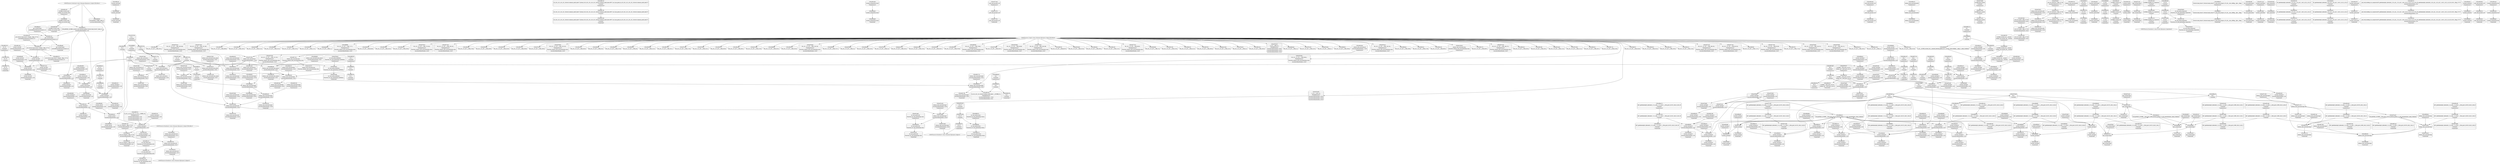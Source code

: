 digraph {
	CE0x4fb4b90 [shape=record,shape=Mrecord,label="{CE0x4fb4b90|current_sid:cred|security/selinux/hooks.c,218|*SummSink*}"]
	CE0x4fb4770 [shape=record,shape=Mrecord,label="{CE0x4fb4770|i32_78|*Constant*|*SummSink*}"]
	CE0x4f84470 [shape=record,shape=Mrecord,label="{CE0x4f84470|_ret_%struct.task_struct*_%tmp4,_!dbg_!27714|./arch/x86/include/asm/current.h,14}"]
	CE0x4f79cc0 [shape=record,shape=Mrecord,label="{CE0x4f79cc0|80:_i32,_112:_i8*,_:_CRE_136,144_|*MultipleSource*|Function::selinux_sem_associate&Arg::sma::|security/selinux/hooks.c,5419}"]
	CE0x4f8b0a0 [shape=record,shape=Mrecord,label="{CE0x4f8b0a0|80:_i32,_112:_i8*,_:_CRE_59,60_}"]
	"CONST[source:0(mediator),value:2(dynamic)][purpose:{object}]"
	CE0x4f96c40 [shape=record,shape=Mrecord,label="{CE0x4f96c40|current_sid:if.end|*SummSource*}"]
	CE0x4f99bb0 [shape=record,shape=Mrecord,label="{CE0x4f99bb0|current_sid:call|security/selinux/hooks.c,218|*SummSource*}"]
	CE0x4f92ec0 [shape=record,shape=Mrecord,label="{CE0x4f92ec0|current_sid:tobool1|security/selinux/hooks.c,218|*SummSink*}"]
	CE0x4f850c0 [shape=record,shape=Mrecord,label="{CE0x4f850c0|80:_i32,_112:_i8*,_:_CRE_27,28_}"]
	CE0x4f761f0 [shape=record,shape=Mrecord,label="{CE0x4f761f0|selinux_sem_associate:security|security/selinux/hooks.c,5419}"]
	CE0x4f61490 [shape=record,shape=Mrecord,label="{CE0x4f61490|i32_(i32,_i32,_i16,_i32,_%struct.common_audit_data*)*_bitcast_(i32_(i32,_i32,_i16,_i32,_%struct.common_audit_data.495*)*_avc_has_perm_to_i32_(i32,_i32,_i16,_i32,_%struct.common_audit_data*)*)|*Constant*|*SummSink*}"]
	CE0x4f94e60 [shape=record,shape=Mrecord,label="{CE0x4f94e60|current_sid:land.lhs.true2|*SummSink*}"]
	CE0x4f96b80 [shape=record,shape=Mrecord,label="{CE0x4f96b80|current_sid:if.end}"]
	CE0x4fb12a0 [shape=record,shape=Mrecord,label="{CE0x4fb12a0|i64*_getelementptr_inbounds_(_11_x_i64_,_11_x_i64_*___llvm_gcov_ctr125,_i64_0,_i64_10)|*Constant*}"]
	CE0x4f8b1d0 [shape=record,shape=Mrecord,label="{CE0x4f8b1d0|80:_i32,_112:_i8*,_:_CRE_60,61_}"]
	CE0x4f8ee50 [shape=record,shape=Mrecord,label="{CE0x4f8ee50|current_sid:tmp20|security/selinux/hooks.c,218}"]
	CE0x6c3d200 [shape=record,shape=Mrecord,label="{CE0x6c3d200|selinux_sem_associate:sma|Function::selinux_sem_associate&Arg::sma::|*SummSource*}"]
	CE0x6478e10 [shape=record,shape=Mrecord,label="{CE0x6478e10|selinux_sem_associate:tmp|*SummSink*}"]
	CE0x4f88a50 [shape=record,shape=Mrecord,label="{CE0x4f88a50|_ret_i32_%tmp24,_!dbg_!27742|security/selinux/hooks.c,220}"]
	CE0x4f93700 [shape=record,shape=Mrecord,label="{CE0x4f93700|i64_4|*Constant*|*SummSink*}"]
	CE0x4f9a270 [shape=record,shape=Mrecord,label="{CE0x4f9a270|i64_2|*Constant*|*SummSink*}"]
	CE0x4f98480 [shape=record,shape=Mrecord,label="{CE0x4f98480|current_sid:sid|security/selinux/hooks.c,220|*SummSource*}"]
	CE0x4fc4c00 [shape=record,shape=Mrecord,label="{CE0x4fc4c00|i64*_getelementptr_inbounds_(_2_x_i64_,_2_x_i64_*___llvm_gcov_ctr98,_i64_0,_i64_1)|*Constant*|*SummSource*}"]
	CE0x4f61130 [shape=record,shape=Mrecord,label="{CE0x4f61130|avc_has_perm:ssid|Function::avc_has_perm&Arg::ssid::}"]
	CE0x4f8e860 [shape=record,shape=Mrecord,label="{CE0x4f8e860|current_sid:tobool|security/selinux/hooks.c,218}"]
	CE0x4f6c560 [shape=record,shape=Mrecord,label="{CE0x4f6c560|selinux_sem_associate:ad|security/selinux/hooks.c, 5416|*SummSource*}"]
	CE0x4f89920 [shape=record,shape=Mrecord,label="{CE0x4f89920|selinux_sem_associate:tmp6|security/selinux/hooks.c,5422}"]
	CE0x4f77f10 [shape=record,shape=Mrecord,label="{CE0x4f77f10|_call_void_mcount()_#3|*SummSink*}"]
	CE0x4f7ff20 [shape=record,shape=Mrecord,label="{CE0x4f7ff20|_call_void_mcount()_#3}"]
	CE0x4f85c00 [shape=record,shape=Mrecord,label="{CE0x4f85c00|0:_i8,_8:_i32,_24:_%struct.selinux_audit_data*,_:_SCMRE_0,1_|*MultipleSource*|security/selinux/hooks.c, 5416|security/selinux/hooks.c,5421}"]
	"CONST[source:0(mediator),value:2(dynamic)][purpose:{subject}]"
	CE0x4f6ba70 [shape=record,shape=Mrecord,label="{CE0x4f6ba70|selinux_sem_associate:entry|*SummSource*}"]
	CE0x4f979e0 [shape=record,shape=Mrecord,label="{CE0x4f979e0|current_sid:tmp4|security/selinux/hooks.c,218|*SummSource*}"]
	CE0x4f70340 [shape=record,shape=Mrecord,label="{CE0x4f70340|i32_0|*Constant*|*SummSink*}"]
	CE0x4f72a10 [shape=record,shape=Mrecord,label="{CE0x4f72a10|GLOBAL:get_current|*Constant*|*SummSink*}"]
	CE0x4f83270 [shape=record,shape=Mrecord,label="{CE0x4f83270|80:_i32,_112:_i8*,_:_CRE_66,67_}"]
	CE0x4f63910 [shape=record,shape=Mrecord,label="{CE0x4f63910|current_sid:tmp1}"]
	CE0x4f61780 [shape=record,shape=Mrecord,label="{CE0x4f61780|selinux_sem_associate:tmp6|security/selinux/hooks.c,5422|*SummSink*}"]
	CE0x4f757e0 [shape=record,shape=Mrecord,label="{CE0x4f757e0|80:_i32,_112:_i8*,_:_CRE_168,176_|*MultipleSource*|Function::selinux_sem_associate&Arg::sma::|security/selinux/hooks.c,5419}"]
	CE0x4f74db0 [shape=record,shape=Mrecord,label="{CE0x4f74db0|i64*_getelementptr_inbounds_(_2_x_i64_,_2_x_i64_*___llvm_gcov_ctr319,_i64_0,_i64_0)|*Constant*|*SummSink*}"]
	CE0x4f99c50 [shape=record,shape=Mrecord,label="{CE0x4f99c50|current_sid:call|security/selinux/hooks.c,218|*SummSink*}"]
	CE0x4f7bfc0 [shape=record,shape=Mrecord,label="{CE0x4f7bfc0|_ret_i32_%retval.0,_!dbg_!27728|security/selinux/avc.c,775|*SummSink*}"]
	CE0x4f76b00 [shape=record,shape=Mrecord,label="{CE0x4f76b00|selinux_sem_associate:bb}"]
	CE0x4f83af0 [shape=record,shape=Mrecord,label="{CE0x4f83af0|current_sid:call|security/selinux/hooks.c,218}"]
	CE0x4f74230 [shape=record,shape=Mrecord,label="{CE0x4f74230|get_current:tmp1}"]
	CE0x4f77e40 [shape=record,shape=Mrecord,label="{CE0x4f77e40|_call_void_mcount()_#3|*SummSource*}"]
	CE0x4fb4700 [shape=record,shape=Mrecord,label="{CE0x4fb4700|i32_78|*Constant*}"]
	CE0x4faf550 [shape=record,shape=Mrecord,label="{CE0x4faf550|i32_218|*Constant*|*SummSource*}"]
	CE0x4f647a0 [shape=record,shape=Mrecord,label="{CE0x4f647a0|selinux_sem_associate:bb|*SummSource*}"]
	CE0x4f8b430 [shape=record,shape=Mrecord,label="{CE0x4f8b430|80:_i32,_112:_i8*,_:_CRE_62,63_}"]
	CE0x4f9a920 [shape=record,shape=Mrecord,label="{CE0x4f9a920|current_sid:do.body}"]
	CE0x4f85390 [shape=record,shape=Mrecord,label="{CE0x4f85390|80:_i32,_112:_i8*,_:_CRE_30,31_}"]
	CE0x4f64890 [shape=record,shape=Mrecord,label="{CE0x4f64890|selinux_sem_associate:bb|*SummSink*}"]
	CE0x4f74450 [shape=record,shape=Mrecord,label="{CE0x4f74450|80:_i32,_112:_i8*,_:_CRE_13,14_}"]
	CE0x4f8b4a0 [shape=record,shape=Mrecord,label="{CE0x4f8b4a0|i64*_getelementptr_inbounds_(_2_x_i64_,_2_x_i64_*___llvm_gcov_ctr319,_i64_0,_i64_1)|*Constant*}"]
	CE0x4f990c0 [shape=record,shape=Mrecord,label="{CE0x4f990c0|current_sid:tmp3|*SummSource*}"]
	CE0x4fc9c20 [shape=record,shape=Mrecord,label="{CE0x4fc9c20|get_current:tmp2|*SummSource*}"]
	CE0x4f892d0 [shape=record,shape=Mrecord,label="{CE0x4f892d0|selinux_sem_associate:key|security/selinux/hooks.c,5422}"]
	CE0x4f74390 [shape=record,shape=Mrecord,label="{CE0x4f74390|80:_i32,_112:_i8*,_:_CRE_12,13_}"]
	CE0x4f8aba0 [shape=record,shape=Mrecord,label="{CE0x4f8aba0|selinux_sem_associate:call|security/selinux/hooks.c,5417|*SummSource*}"]
	CE0x4f76040 [shape=record,shape=Mrecord,label="{CE0x4f76040|i32_10|*Constant*|*SummSink*}"]
	CE0x4f8d690 [shape=record,shape=Mrecord,label="{CE0x4f8d690|i1_true|*Constant*|*SummSource*}"]
	CE0x4f64450 [shape=record,shape=Mrecord,label="{CE0x4f64450|GLOBAL:current_sid|*Constant*}"]
	CE0x4f68e10 [shape=record,shape=Mrecord,label="{CE0x4f68e10|current_sid:tmp16|security/selinux/hooks.c,218|*SummSink*}"]
	CE0x4f94dc0 [shape=record,shape=Mrecord,label="{CE0x4f94dc0|current_sid:land.lhs.true2}"]
	CE0x4f9a830 [shape=record,shape=Mrecord,label="{CE0x4f9a830|current_sid:bb|*SummSink*}"]
	CE0x4f80120 [shape=record,shape=Mrecord,label="{CE0x4f80120|current_sid:tmp12|security/selinux/hooks.c,218|*SummSource*}"]
	CE0x4fc5510 [shape=record,shape=Mrecord,label="{CE0x4fc5510|get_current:tmp3}"]
	CE0x4f85020 [shape=record,shape=Mrecord,label="{CE0x4f85020|80:_i32,_112:_i8*,_:_CRE_26,27_}"]
	CE0x4f72ba0 [shape=record,shape=Mrecord,label="{CE0x4f72ba0|get_current:entry}"]
	CE0x4f89210 [shape=record,shape=Mrecord,label="{CE0x4f89210|selinux_sem_associate:call3|security/selinux/hooks.c,5424}"]
	CE0x4fb7650 [shape=record,shape=Mrecord,label="{CE0x4fb7650|current_sid:tmp24|security/selinux/hooks.c,220|*SummSink*}"]
	CE0x4f89e30 [shape=record,shape=Mrecord,label="{CE0x4f89e30|selinux_sem_associate:ipc_id|security/selinux/hooks.c,5422}"]
	CE0x4f817c0 [shape=record,shape=Mrecord,label="{CE0x4f817c0|80:_i32,_112:_i8*,_:_CRE_55,56_}"]
	CE0x4f7dc90 [shape=record,shape=Mrecord,label="{CE0x4f7dc90|4:_i32,_:_CRE_4,8_|*MultipleSource*|security/selinux/hooks.c,5424|security/selinux/hooks.c,5419|security/selinux/hooks.c,5419}"]
	CE0x4f933b0 [shape=record,shape=Mrecord,label="{CE0x4f933b0|i64_5|*Constant*|*SummSink*}"]
	CE0x4f71710 [shape=record,shape=Mrecord,label="{CE0x4f71710|i32_1|*Constant*|*SummSink*}"]
	CE0x4f8af70 [shape=record,shape=Mrecord,label="{CE0x4f8af70|80:_i32,_112:_i8*,_:_CRE_58,59_}"]
	CE0x4f9c1b0 [shape=record,shape=Mrecord,label="{CE0x4f9c1b0|current_sid:call4|security/selinux/hooks.c,218|*SummSource*}"]
	CE0x4fb9dd0 [shape=record,shape=Mrecord,label="{CE0x4fb9dd0|current_sid:tmp22|security/selinux/hooks.c,218}"]
	CE0x4f63980 [shape=record,shape=Mrecord,label="{CE0x4f63980|current_sid:tmp1|*SummSource*}"]
	CE0x4f8b300 [shape=record,shape=Mrecord,label="{CE0x4f8b300|80:_i32,_112:_i8*,_:_CRE_61,62_}"]
	CE0x4fb13d0 [shape=record,shape=Mrecord,label="{CE0x4fb13d0|current_sid:tmp19|security/selinux/hooks.c,218|*SummSource*}"]
	CE0x4f81230 [shape=record,shape=Mrecord,label="{CE0x4f81230|selinux_sem_associate:tmp2}"]
	CE0x4f86d60 [shape=record,shape=Mrecord,label="{CE0x4f86d60|selinux_sem_associate:tmp4|security/selinux/hooks.c,5419|*SummSink*}"]
	CE0x4f9c390 [shape=record,shape=Mrecord,label="{CE0x4f9c390|current_sid:land.lhs.true2|*SummSource*}"]
	CE0x4f617f0 [shape=record,shape=Mrecord,label="{CE0x4f617f0|i32_(i32,_i32,_i16,_i32,_%struct.common_audit_data*)*_bitcast_(i32_(i32,_i32,_i16,_i32,_%struct.common_audit_data.495*)*_avc_has_perm_to_i32_(i32,_i32,_i16,_i32,_%struct.common_audit_data*)*)|*Constant*}"]
	CE0x4fb57e0 [shape=record,shape=Mrecord,label="{CE0x4fb57e0|current_sid:tmp23|security/selinux/hooks.c,218|*SummSink*}"]
	CE0x4fb51b0 [shape=record,shape=Mrecord,label="{CE0x4fb51b0|i32_22|*Constant*}"]
	CE0x4f6c5d0 [shape=record,shape=Mrecord,label="{CE0x4f6c5d0|selinux_sem_associate:ad|security/selinux/hooks.c, 5416|*SummSink*}"]
	CE0x4f8c810 [shape=record,shape=Mrecord,label="{CE0x4f8c810|selinux_sem_associate:type|security/selinux/hooks.c,5421}"]
	CE0x4f79790 [shape=record,shape=Mrecord,label="{CE0x4f79790|80:_i32,_112:_i8*,_:_CRE_112,120_|*MultipleSource*|Function::selinux_sem_associate&Arg::sma::|security/selinux/hooks.c,5419}"]
	CE0x4f76480 [shape=record,shape=Mrecord,label="{CE0x4f76480|current_sid:tmp2|*SummSource*}"]
	CE0x4f8d040 [shape=record,shape=Mrecord,label="{CE0x4f8d040|current_sid:tmp14|security/selinux/hooks.c,218}"]
	CE0x4faf6e0 [shape=record,shape=Mrecord,label="{CE0x4faf6e0|i32_218|*Constant*|*SummSink*}"]
	CE0x4f8a160 [shape=record,shape=Mrecord,label="{CE0x4f8a160|80:_i32,_112:_i8*,_:_CRE_19,20_}"]
	CE0x4fb1b90 [shape=record,shape=Mrecord,label="{CE0x4fb1b90|GLOBAL:lockdep_rcu_suspicious|*Constant*}"]
	CE0x4f676b0 [shape=record,shape=Mrecord,label="{CE0x4f676b0|_ret_i32_%call3,_!dbg_!27729|security/selinux/hooks.c,5424|*SummSource*}"]
	CE0x4f7f900 [shape=record,shape=Mrecord,label="{CE0x4f7f900|i64*_getelementptr_inbounds_(_11_x_i64_,_11_x_i64_*___llvm_gcov_ctr125,_i64_0,_i64_1)|*Constant*}"]
	CE0x4f85610 [shape=record,shape=Mrecord,label="{CE0x4f85610|80:_i32,_112:_i8*,_:_CRE_15,16_}"]
	CE0x4f9aa90 [shape=record,shape=Mrecord,label="{CE0x4f9aa90|current_sid:do.body|*SummSource*}"]
	CE0x4f75c50 [shape=record,shape=Mrecord,label="{CE0x4f75c50|80:_i32,_112:_i8*,_:_CRE_188,192_|*MultipleSource*|Function::selinux_sem_associate&Arg::sma::|security/selinux/hooks.c,5419}"]
	CE0x4f772e0 [shape=record,shape=Mrecord,label="{CE0x4f772e0|80:_i32,_112:_i8*,_:_CRE_96,100_|*MultipleSource*|Function::selinux_sem_associate&Arg::sma::|security/selinux/hooks.c,5419}"]
	CE0x4f785c0 [shape=record,shape=Mrecord,label="{CE0x4f785c0|current_sid:tmp5|security/selinux/hooks.c,218|*SummSink*}"]
	CE0x4f67850 [shape=record,shape=Mrecord,label="{CE0x4f67850|_ret_i32_%call3,_!dbg_!27729|security/selinux/hooks.c,5424|*SummSink*}"]
	CE0x4fb4f00 [shape=record,shape=Mrecord,label="{CE0x4fb4f00|current_sid:tmp21|security/selinux/hooks.c,218}"]
	CE0x4f6f490 [shape=record,shape=Mrecord,label="{CE0x4f6f490|80:_i32,_112:_i8*,_:_CRE_71,72_}"]
	CE0x4f771b0 [shape=record,shape=Mrecord,label="{CE0x4f771b0|80:_i32,_112:_i8*,_:_CRE_92,96_|*MultipleSource*|Function::selinux_sem_associate&Arg::sma::|security/selinux/hooks.c,5419}"]
	CE0x4f857f0 [shape=record,shape=Mrecord,label="{CE0x4f857f0|80:_i32,_112:_i8*,_:_CRE_17,18_}"]
	CE0x4f6d100 [shape=record,shape=Mrecord,label="{CE0x4f6d100|i64_0|*Constant*|*SummSink*}"]
	CE0x4f80df0 [shape=record,shape=Mrecord,label="{CE0x4f80df0|current_sid:tmp13|security/selinux/hooks.c,218|*SummSink*}"]
	CE0x4f79e60 [shape=record,shape=Mrecord,label="{CE0x4f79e60|80:_i32,_112:_i8*,_:_CRE_144,152_|*MultipleSource*|Function::selinux_sem_associate&Arg::sma::|security/selinux/hooks.c,5419}"]
	CE0x4f67150 [shape=record,shape=Mrecord,label="{CE0x4f67150|selinux_sem_associate:sma|Function::selinux_sem_associate&Arg::sma::}"]
	CE0x4f87230 [shape=record,shape=Mrecord,label="{CE0x4f87230|_ret_i32_%tmp24,_!dbg_!27742|security/selinux/hooks.c,220|*SummSource*}"]
	CE0x4f7e200 [shape=record,shape=Mrecord,label="{CE0x4f7e200|selinux_sem_associate:tmp7|security/selinux/hooks.c,5424|*SummSource*}"]
	CE0x4f7cb50 [shape=record,shape=Mrecord,label="{CE0x4f7cb50|selinux_sem_associate:u|security/selinux/hooks.c,5422|*SummSink*}"]
	CE0x4f6d7f0 [shape=record,shape=Mrecord,label="{CE0x4f6d7f0|GLOBAL:current_sid.__warned|Global_var:current_sid.__warned|*SummSource*}"]
	CE0x4f64560 [shape=record,shape=Mrecord,label="{CE0x4f64560|GLOBAL:current_sid|*Constant*|*SummSink*}"]
	CE0x4f8ba80 [shape=record,shape=Mrecord,label="{CE0x4f8ba80|selinux_sem_associate:tmp1|*SummSink*}"]
	CE0x4f947e0 [shape=record,shape=Mrecord,label="{CE0x4f947e0|current_sid:tmp12|security/selinux/hooks.c,218}"]
	CE0x4fd7ad0 [shape=record,shape=Mrecord,label="{CE0x4fd7ad0|i64*_getelementptr_inbounds_(_2_x_i64_,_2_x_i64_*___llvm_gcov_ctr98,_i64_0,_i64_0)|*Constant*|*SummSource*}"]
	CE0x4fb4970 [shape=record,shape=Mrecord,label="{CE0x4fb4970|COLLAPSED:_GCMRE_current_task_external_global_%struct.task_struct*:_elem_0::|security/selinux/hooks.c,218}"]
	CE0x4f79580 [shape=record,shape=Mrecord,label="{CE0x4f79580|80:_i32,_112:_i8*,_:_CRE_104,112_|*MultipleSource*|Function::selinux_sem_associate&Arg::sma::|security/selinux/hooks.c,5419}"]
	CE0x4f7b330 [shape=record,shape=Mrecord,label="{CE0x4f7b330|i16_25|*Constant*|*SummSource*}"]
	CE0x4f62240 [shape=record,shape=Mrecord,label="{CE0x4f62240|avc_has_perm:ssid|Function::avc_has_perm&Arg::ssid::|*SummSink*}"]
	CE0x4f863d0 [shape=record,shape=Mrecord,label="{CE0x4f863d0|i32_64|*Constant*|*SummSource*}"]
	CE0x6347040 [shape=record,shape=Mrecord,label="{CE0x6347040|selinux_sem_associate:sem_perm|security/selinux/hooks.c,5419|*SummSource*}"]
	CE0x4f92ff0 [shape=record,shape=Mrecord,label="{CE0x4f92ff0|i64_5|*Constant*}"]
	CE0x4f977a0 [shape=record,shape=Mrecord,label="{CE0x4f977a0|i64_3|*Constant*|*SummSource*}"]
	CE0x4f98390 [shape=record,shape=Mrecord,label="{CE0x4f98390|current_sid:sid|security/selinux/hooks.c,220|*SummSink*}"]
	CE0x4f78550 [shape=record,shape=Mrecord,label="{CE0x4f78550|current_sid:tmp5|security/selinux/hooks.c,218|*SummSource*}"]
	CE0x4fb0b00 [shape=record,shape=Mrecord,label="{CE0x4fb0b00|current_sid:tmp18|security/selinux/hooks.c,218}"]
	CE0x4f8df40 [shape=record,shape=Mrecord,label="{CE0x4f8df40|current_sid:tmp15|security/selinux/hooks.c,218}"]
	CE0x4f94530 [shape=record,shape=Mrecord,label="{CE0x4f94530|current_sid:tmp11|security/selinux/hooks.c,218|*SummSource*}"]
	CE0x4f78370 [shape=record,shape=Mrecord,label="{CE0x4f78370|80:_i32,_112:_i8*,_:_CRE_34,35_}"]
	CE0x4f6e0b0 [shape=record,shape=Mrecord,label="{CE0x4f6e0b0|current_sid:tmp|*SummSink*}"]
	CE0x4fb0440 [shape=record,shape=Mrecord,label="{CE0x4fb0440|current_sid:tmp17|security/selinux/hooks.c,218}"]
	CE0x6621d10 [shape=record,shape=Mrecord,label="{CE0x6621d10|80:_i32,_112:_i8*,_:_CRE_0,1_}"]
	CE0x4f93520 [shape=record,shape=Mrecord,label="{CE0x4f93520|current_sid:tmp10|security/selinux/hooks.c,218}"]
	CE0x4f89ef0 [shape=record,shape=Mrecord,label="{CE0x4f89ef0|selinux_sem_associate:u|security/selinux/hooks.c,5422}"]
	CE0x4f6c640 [shape=record,shape=Mrecord,label="{CE0x4f6c640|i64*_getelementptr_inbounds_(_2_x_i64_,_2_x_i64_*___llvm_gcov_ctr319,_i64_0,_i64_1)|*Constant*|*SummSource*}"]
	CE0x4f73a70 [shape=record,shape=Mrecord,label="{CE0x4f73a70|80:_i32,_112:_i8*,_:_CRE_35,36_}"]
	CE0x4f8a250 [shape=record,shape=Mrecord,label="{CE0x4f8a250|80:_i32,_112:_i8*,_:_CRE_20,21_}"]
	CE0x4f68a10 [shape=record,shape=Mrecord,label="{CE0x4f68a10|current_sid:tmp16|security/selinux/hooks.c,218}"]
	CE0x4f6d2e0 [shape=record,shape=Mrecord,label="{CE0x4f6d2e0|current_sid:tmp5|security/selinux/hooks.c,218}"]
	CE0x4f7b4b0 [shape=record,shape=Mrecord,label="{CE0x4f7b4b0|i32_64|*Constant*|*SummSink*}"]
	CE0x4fee6b0 [shape=record,shape=Mrecord,label="{CE0x4fee6b0|get_current:tmp}"]
	CE0x4f97ab0 [shape=record,shape=Mrecord,label="{CE0x4f97ab0|current_sid:tmp4|security/selinux/hooks.c,218|*SummSink*}"]
	CE0x4f755c0 [shape=record,shape=Mrecord,label="{CE0x4f755c0|80:_i32,_112:_i8*,_:_CRE_160,168_|*MultipleSource*|Function::selinux_sem_associate&Arg::sma::|security/selinux/hooks.c,5419}"]
	CE0x4f75450 [shape=record,shape=Mrecord,label="{CE0x4f75450|80:_i32,_112:_i8*,_:_CRE_152,160_|*MultipleSource*|Function::selinux_sem_associate&Arg::sma::|security/selinux/hooks.c,5419}"]
	CE0x4f6b230 [shape=record,shape=Mrecord,label="{CE0x4f6b230|i8_4|*Constant*|*SummSink*}"]
	CE0x4f8ece0 [shape=record,shape=Mrecord,label="{CE0x4f8ece0|i64*_getelementptr_inbounds_(_11_x_i64_,_11_x_i64_*___llvm_gcov_ctr125,_i64_0,_i64_10)|*Constant*|*SummSink*}"]
	CE0x4f6f100 [shape=record,shape=Mrecord,label="{CE0x4f6f100|80:_i32,_112:_i8*,_:_CRE_68,69_}"]
	CE0x4f8d940 [shape=record,shape=Mrecord,label="{CE0x4f8d940|i64*_getelementptr_inbounds_(_11_x_i64_,_11_x_i64_*___llvm_gcov_ctr125,_i64_0,_i64_8)|*Constant*|*SummSink*}"]
	CE0x4f6d230 [shape=record,shape=Mrecord,label="{CE0x4f6d230|GLOBAL:__llvm_gcov_ctr125|Global_var:__llvm_gcov_ctr125|*SummSink*}"]
	CE0x4f74ac0 [shape=record,shape=Mrecord,label="{CE0x4f74ac0|get_current:tmp|*SummSink*}"]
	CE0x4ffa870 [shape=record,shape=Mrecord,label="{CE0x4ffa870|%struct.task_struct*_(%struct.task_struct**)*_asm_movq_%gs:$_1:P_,$0_,_r,im,_dirflag_,_fpsr_,_flags_|*SummSink*}"]
	CE0x4fb5340 [shape=record,shape=Mrecord,label="{CE0x4fb5340|current_sid:tmp23|security/selinux/hooks.c,218}"]
	CE0x4f7b830 [shape=record,shape=Mrecord,label="{CE0x4f7b830|avc_has_perm:requested|Function::avc_has_perm&Arg::requested::|*SummSource*}"]
	CE0x4f8a070 [shape=record,shape=Mrecord,label="{CE0x4f8a070|80:_i32,_112:_i8*,_:_CRE_18,19_}"]
	CE0x4f72890 [shape=record,shape=Mrecord,label="{CE0x4f72890|GLOBAL:get_current|*Constant*|*SummSource*}"]
	CE0x4fc9080 [shape=record,shape=Mrecord,label="{CE0x4fc9080|i64*_getelementptr_inbounds_(_2_x_i64_,_2_x_i64_*___llvm_gcov_ctr98,_i64_0,_i64_1)|*Constant*|*SummSink*}"]
	CE0x4f84260 [shape=record,shape=Mrecord,label="{CE0x4f84260|_ret_%struct.task_struct*_%tmp4,_!dbg_!27714|./arch/x86/include/asm/current.h,14|*SummSource*}"]
	CE0x4f74b30 [shape=record,shape=Mrecord,label="{CE0x4f74b30|i64_1|*Constant*}"]
	CE0x4f6b6f0 [shape=record,shape=Mrecord,label="{CE0x4f6b6f0|selinux_sem_associate:sem_perm1|security/selinux/hooks.c,5422|*SummSource*}"]
	CE0x4f94200 [shape=record,shape=Mrecord,label="{CE0x4f94200|current_sid:tmp10|security/selinux/hooks.c,218|*SummSink*}"]
	CE0x4f780a0 [shape=record,shape=Mrecord,label="{CE0x4f780a0|80:_i32,_112:_i8*,_:_CRE_31,32_}"]
	CE0x4ffb030 [shape=record,shape=Mrecord,label="{CE0x4ffb030|%struct.task_struct*_(%struct.task_struct**)*_asm_movq_%gs:$_1:P_,$0_,_r,im,_dirflag_,_fpsr_,_flags_|*SummSource*}"]
	CE0x4f615e0 [shape=record,shape=Mrecord,label="{CE0x4f615e0|avc_has_perm:entry}"]
	CE0x4f94080 [shape=record,shape=Mrecord,label="{CE0x4f94080|current_sid:tmp10|security/selinux/hooks.c,218|*SummSource*}"]
	CE0x4f67d60 [shape=record,shape=Mrecord,label="{CE0x4f67d60|current_sid:if.then}"]
	CE0x4fb4900 [shape=record,shape=Mrecord,label="{CE0x4fb4900|current_sid:cred|security/selinux/hooks.c,218}"]
	CE0x4fb7800 [shape=record,shape=Mrecord,label="{CE0x4fb7800|get_current:bb|*SummSource*}"]
	CE0x4f6b3a0 [shape=record,shape=Mrecord,label="{CE0x4f6b3a0|selinux_sem_associate:sem_perm1|security/selinux/hooks.c,5422}"]
	CE0x4fb7980 [shape=record,shape=Mrecord,label="{CE0x4fb7980|get_current:bb|*SummSink*}"]
	CE0x4f976a0 [shape=record,shape=Mrecord,label="{CE0x4f976a0|i64_0|*Constant*}"]
	CE0x4f86070 [shape=record,shape=Mrecord,label="{CE0x4f86070|avc_has_perm:tclass|Function::avc_has_perm&Arg::tclass::|*SummSource*}"]
	CE0x4f8d810 [shape=record,shape=Mrecord,label="{CE0x4f8d810|i1_true|*Constant*|*SummSink*}"]
	CE0x4f6ddb0 [shape=record,shape=Mrecord,label="{CE0x4f6ddb0|80:_i32,_112:_i8*,_:_CRE_41,42_}"]
	CE0x4f81430 [shape=record,shape=Mrecord,label="{CE0x4f81430|80:_i32,_112:_i8*,_:_CRE_52,53_}"]
	CE0x4f6af10 [shape=record,shape=Mrecord,label="{CE0x4f6af10|i8_4|*Constant*}"]
	CE0x4f8ab30 [shape=record,shape=Mrecord,label="{CE0x4f8ab30|selinux_sem_associate:call|security/selinux/hooks.c,5417|*SummSink*}"]
	CE0x4f8d210 [shape=record,shape=Mrecord,label="{CE0x4f8d210|current_sid:tmp14|security/selinux/hooks.c,218|*SummSource*}"]
	CE0x4f84050 [shape=record,shape=Mrecord,label="{CE0x4f84050|80:_i32,_112:_i8*,_:_CRE_11,12_}"]
	CE0x4f8ac60 [shape=record,shape=Mrecord,label="{CE0x4f8ac60|GLOBAL:current_sid|*Constant*|*SummSource*}"]
	CE0x4feeb10 [shape=record,shape=Mrecord,label="{CE0x4feeb10|COLLAPSED:_GCMRE___llvm_gcov_ctr98_internal_global_2_x_i64_zeroinitializer:_elem_0:default:}"]
	CE0x6ee6a20 [shape=record,shape=Mrecord,label="{CE0x6ee6a20|80:_i32,_112:_i8*,_:_CRE_1,2_}"]
	CE0x4f6f6f0 [shape=record,shape=Mrecord,label="{CE0x4f6f6f0|80:_i32,_112:_i8*,_:_CRE_72,73_|*MultipleSource*|Function::selinux_sem_associate&Arg::sma::|security/selinux/hooks.c,5419}"]
	CE0x4f7fb40 [shape=record,shape=Mrecord,label="{CE0x4f7fb40|current_sid:tmp1|*SummSink*}"]
	CE0x4f7be00 [shape=record,shape=Mrecord,label="{CE0x4f7be00|_ret_i32_%retval.0,_!dbg_!27728|security/selinux/avc.c,775|*SummSource*}"]
	CE0x4f83010 [shape=record,shape=Mrecord,label="{CE0x4f83010|80:_i32,_112:_i8*,_:_CRE_64,65_}"]
	CE0x4f81690 [shape=record,shape=Mrecord,label="{CE0x4f81690|80:_i32,_112:_i8*,_:_CRE_54,55_}"]
	CE0x4f946b0 [shape=record,shape=Mrecord,label="{CE0x4f946b0|current_sid:tmp11|security/selinux/hooks.c,218|*SummSink*}"]
	CE0x4f79230 [shape=record,shape=Mrecord,label="{CE0x4f79230|current_sid:tmp7|security/selinux/hooks.c,218}"]
	CE0x4fb0870 [shape=record,shape=Mrecord,label="{CE0x4fb0870|current_sid:tmp17|security/selinux/hooks.c,218|*SummSink*}"]
	CE0x4f64e30 [shape=record,shape=Mrecord,label="{CE0x4f64e30|selinux_sem_associate:entry}"]
	CE0x4f93590 [shape=record,shape=Mrecord,label="{CE0x4f93590|i64_4|*Constant*}"]
	CE0x4f8bf60 [shape=record,shape=Mrecord,label="{CE0x4f8bf60|i32_0|*Constant*|*SummSource*}"]
	CE0x4f76410 [shape=record,shape=Mrecord,label="{CE0x4f76410|current_sid:tmp2}"]
	CE0x4f6cd70 [shape=record,shape=Mrecord,label="{CE0x4f6cd70|80:_i32,_112:_i8*,_:_CRE_45,46_}"]
	CE0x4f76790 [shape=record,shape=Mrecord,label="{CE0x4f76790|i32_1|*Constant*|*SummSource*}"]
	CE0x4f75910 [shape=record,shape=Mrecord,label="{CE0x4f75910|80:_i32,_112:_i8*,_:_CRE_176,184_|*MultipleSource*|Function::selinux_sem_associate&Arg::sma::|security/selinux/hooks.c,5419}"]
	CE0x4fb5d10 [shape=record,shape=Mrecord,label="{CE0x4fb5d10|current_sid:sid|security/selinux/hooks.c,220}"]
	CE0x4f7e3b0 [shape=record,shape=Mrecord,label="{CE0x4f7e3b0|selinux_sem_associate:tmp7|security/selinux/hooks.c,5424|*SummSink*}"]
	CE0x4f8ed50 [shape=record,shape=Mrecord,label="{CE0x4f8ed50|current_sid:tmp19|security/selinux/hooks.c,218|*SummSink*}"]
	CE0x4f9a0d0 [shape=record,shape=Mrecord,label="{CE0x4f9a0d0|i64_2|*Constant*}"]
	CE0x4f7c9e0 [shape=record,shape=Mrecord,label="{CE0x4f7c9e0|selinux_sem_associate:u|security/selinux/hooks.c,5422|*SummSource*}"]
	CE0x4f68690 [shape=record,shape=Mrecord,label="{CE0x4f68690|current_sid:tmp15|security/selinux/hooks.c,218|*SummSource*}"]
	CE0x4f75fd0 [shape=record,shape=Mrecord,label="{CE0x4f75fd0|selinux_sem_associate:security|security/selinux/hooks.c,5419|*SummSink*}"]
	CE0x4f81130 [shape=record,shape=Mrecord,label="{CE0x4f81130|current_sid:if.then|*SummSink*}"]
	CE0x4fb1f20 [shape=record,shape=Mrecord,label="{CE0x4fb1f20|i8*_getelementptr_inbounds_(_25_x_i8_,_25_x_i8_*_.str3,_i32_0,_i32_0)|*Constant*|*SummSource*}"]
	CE0x4fb7330 [shape=record,shape=Mrecord,label="{CE0x4fb7330|current_sid:tmp24|security/selinux/hooks.c,220}"]
	CE0x4f742a0 [shape=record,shape=Mrecord,label="{CE0x4f742a0|get_current:tmp1|*SummSource*}"]
	CE0x4f774c0 [shape=record,shape=Mrecord,label="{CE0x4f774c0|80:_i32,_112:_i8*,_:_CRE_100,102_|*MultipleSource*|Function::selinux_sem_associate&Arg::sma::|security/selinux/hooks.c,5419}"]
	CE0x4f7cf80 [shape=record,shape=Mrecord,label="{CE0x4f7cf80|selinux_sem_associate:ipc_id|security/selinux/hooks.c,5422|*SummSource*}"]
	CE0x4f6cfd0 [shape=record,shape=Mrecord,label="{CE0x4f6cfd0|80:_i32,_112:_i8*,_:_CRE_47,48_}"]
	CE0x4fafc30 [shape=record,shape=Mrecord,label="{CE0x4fafc30|i8*_getelementptr_inbounds_(_45_x_i8_,_45_x_i8_*_.str12,_i32_0,_i32_0)|*Constant*}"]
	CE0x4f66f40 [shape=record,shape=Mrecord,label="{CE0x4f66f40|selinux_sem_associate:entry|*SummSink*}"]
	CE0x4f72650 [shape=record,shape=Mrecord,label="{CE0x4f72650|GLOBAL:get_current|*Constant*}"]
	CE0x4f71e60 [shape=record,shape=Mrecord,label="{CE0x4f71e60|i64*_getelementptr_inbounds_(_11_x_i64_,_11_x_i64_*___llvm_gcov_ctr125,_i64_0,_i64_0)|*Constant*|*SummSink*}"]
	CE0x4f8e990 [shape=record,shape=Mrecord,label="{CE0x4f8e990|current_sid:tobool|security/selinux/hooks.c,218|*SummSink*}"]
	CE0x4f7bb30 [shape=record,shape=Mrecord,label="{CE0x4f7bb30|avc_has_perm:auditdata|Function::avc_has_perm&Arg::auditdata::|*SummSource*}"]
	CE0x4fb2e70 [shape=record,shape=Mrecord,label="{CE0x4fb2e70|current_sid:do.end|*SummSink*}"]
	CE0x4f7fdc0 [shape=record,shape=Mrecord,label="{CE0x4f7fdc0|get_current:tmp3|*SummSource*}"]
	CE0x4f89550 [shape=record,shape=Mrecord,label="{CE0x4f89550|i32_3|*Constant*|*SummSource*}"]
	CE0x4f937a0 [shape=record,shape=Mrecord,label="{CE0x4f937a0|current_sid:tmp9|security/selinux/hooks.c,218}"]
	CE0x4f6d970 [shape=record,shape=Mrecord,label="{CE0x4f6d970|GLOBAL:current_sid.__warned|Global_var:current_sid.__warned|*SummSink*}"]
	CE0x4f97d40 [shape=record,shape=Mrecord,label="{CE0x4f97d40|i64_0|*Constant*|*SummSource*}"]
	CE0x4feeb80 [shape=record,shape=Mrecord,label="{CE0x4feeb80|get_current:tmp|*SummSource*}"]
	CE0x4f841d0 [shape=record,shape=Mrecord,label="{CE0x4f841d0|get_current:entry|*SummSink*}"]
	CE0x4fb9350 [shape=record,shape=Mrecord,label="{CE0x4fb9350|current_sid:tmp21|security/selinux/hooks.c,218|*SummSink*}"]
	CE0x4f87db0 [shape=record,shape=Mrecord,label="{CE0x4f87db0|80:_i32,_112:_i8*,_:_CRE_48,49_}"]
	CE0x4f852a0 [shape=record,shape=Mrecord,label="{CE0x4f852a0|80:_i32,_112:_i8*,_:_CRE_29,30_}"]
	CE0x4fb99a0 [shape=record,shape=Mrecord,label="{CE0x4fb99a0|current_sid:security|security/selinux/hooks.c,218}"]
	CE0x4f94fa0 [shape=record,shape=Mrecord,label="{CE0x4f94fa0|current_sid:bb}"]
	CE0x4f86110 [shape=record,shape=Mrecord,label="{CE0x4f86110|avc_has_perm:tclass|Function::avc_has_perm&Arg::tclass::|*SummSink*}"]
	CE0x4f81310 [shape=record,shape=Mrecord,label="{CE0x4f81310|selinux_sem_associate:tmp2|*SummSink*}"]
	CE0x4f83140 [shape=record,shape=Mrecord,label="{CE0x4f83140|80:_i32,_112:_i8*,_:_CRE_65,66_}"]
	CE0x4f73e10 [shape=record,shape=Mrecord,label="{CE0x4f73e10|80:_i32,_112:_i8*,_:_CRE_38,39_}"]
	CE0x4f8c920 [shape=record,shape=Mrecord,label="{CE0x4f8c920|selinux_sem_associate:type|security/selinux/hooks.c,5421|*SummSource*}"]
	CE0x4f7c350 [shape=record,shape=Mrecord,label="{CE0x4f7c350|_ret_i32_%call3,_!dbg_!27729|security/selinux/hooks.c,5424}"]
	CE0x4f7b620 [shape=record,shape=Mrecord,label="{CE0x4f7b620|avc_has_perm:requested|Function::avc_has_perm&Arg::requested::|*SummSink*}"]
	CE0x4f80d80 [shape=record,shape=Mrecord,label="{CE0x4f80d80|current_sid:tmp13|security/selinux/hooks.c,218|*SummSource*}"]
	CE0x4ffae90 [shape=record,shape=Mrecord,label="{CE0x4ffae90|get_current:tmp4|./arch/x86/include/asm/current.h,14|*SummSink*}"]
	CE0x4f6d430 [shape=record,shape=Mrecord,label="{CE0x4f6d430|current_sid:tmp7|security/selinux/hooks.c,218|*SummSink*}"]
	CE0x4fb0e20 [shape=record,shape=Mrecord,label="{CE0x4fb0e20|current_sid:tmp18|security/selinux/hooks.c,218|*SummSink*}"]
	CE0x4fb5440 [shape=record,shape=Mrecord,label="{CE0x4fb5440|current_sid:tmp22|security/selinux/hooks.c,218|*SummSink*}"]
	CE0x4f764f0 [shape=record,shape=Mrecord,label="{CE0x4f764f0|current_sid:tmp2|*SummSink*}"]
	CE0x4fb7ab0 [shape=record,shape=Mrecord,label="{CE0x4fb7ab0|i64*_getelementptr_inbounds_(_2_x_i64_,_2_x_i64_*___llvm_gcov_ctr98,_i64_0,_i64_0)|*Constant*}"]
	CE0x4f7dda0 [shape=record,shape=Mrecord,label="{CE0x4f7dda0|selinux_sem_associate:tmp7|security/selinux/hooks.c,5424}"]
	CE0x4fabcc0 [shape=record,shape=Mrecord,label="{CE0x4fabcc0|current_sid:tmp8|security/selinux/hooks.c,218|*SummSource*}"]
	CE0x4f94330 [shape=record,shape=Mrecord,label="{CE0x4f94330|current_sid:tmp11|security/selinux/hooks.c,218}"]
	CE0x4f693c0 [shape=record,shape=Mrecord,label="{CE0x4f693c0|i8*_getelementptr_inbounds_(_25_x_i8_,_25_x_i8_*_.str3,_i32_0,_i32_0)|*Constant*}"]
	CE0x4f79930 [shape=record,shape=Mrecord,label="{CE0x4f79930|80:_i32,_112:_i8*,_:_CRE_120,128_|*MultipleSource*|Function::selinux_sem_associate&Arg::sma::|security/selinux/hooks.c,5419}"]
	CE0x4f7cff0 [shape=record,shape=Mrecord,label="{CE0x4f7cff0|selinux_sem_associate:ipc_id|security/selinux/hooks.c,5422|*SummSink*}"]
	CE0x4fb4af0 [shape=record,shape=Mrecord,label="{CE0x4fb4af0|current_sid:cred|security/selinux/hooks.c,218|*SummSource*}"]
	CE0x4fb3040 [shape=record,shape=Mrecord,label="{CE0x4fb3040|_call_void_mcount()_#3|*SummSource*}"]
	CE0x4f6cc40 [shape=record,shape=Mrecord,label="{CE0x4f6cc40|80:_i32,_112:_i8*,_:_CRE_44,45_}"]
	CE0x4fb03d0 [shape=record,shape=Mrecord,label="{CE0x4fb03d0|i64*_getelementptr_inbounds_(_11_x_i64_,_11_x_i64_*___llvm_gcov_ctr125,_i64_0,_i64_9)|*Constant*|*SummSink*}"]
	CE0x4f83ef0 [shape=record,shape=Mrecord,label="{CE0x4f83ef0|80:_i32,_112:_i8*,_:_CRE_9,10_}"]
	CE0x4f8ae70 [shape=record,shape=Mrecord,label="{CE0x4f8ae70|80:_i32,_112:_i8*,_:_CRE_57,58_}"]
	CE0x4f86e90 [shape=record,shape=Mrecord,label="{CE0x4f86e90|current_sid:tmp|*SummSource*}"]
	CE0x4f7c1a0 [shape=record,shape=Mrecord,label="{CE0x4f7c1a0|current_sid:if.then|*SummSource*}"]
	CE0x4f83e00 [shape=record,shape=Mrecord,label="{CE0x4f83e00|80:_i32,_112:_i8*,_:_CRE_8,9_}"]
	CE0x4f854d0 [shape=record,shape=Mrecord,label="{CE0x4f854d0|80:_i32,_112:_i8*,_:_CRE_14,15_}"]
	CE0x4f85700 [shape=record,shape=Mrecord,label="{CE0x4f85700|80:_i32,_112:_i8*,_:_CRE_16,17_}"]
	CE0x4f73ce0 [shape=record,shape=Mrecord,label="{CE0x4f73ce0|80:_i32,_112:_i8*,_:_CRE_37,38_}"]
	CE0x4f6d350 [shape=record,shape=Mrecord,label="{CE0x4f6d350|GLOBAL:__llvm_gcov_ctr125|Global_var:__llvm_gcov_ctr125}"]
	CE0x4f70440 [shape=record,shape=Mrecord,label="{CE0x4f70440|80:_i32,_112:_i8*,_:_CRE_10,11_}"]
	CE0x4f7b190 [shape=record,shape=Mrecord,label="{CE0x4f7b190|i16_25|*Constant*}"]
	CE0x4f616a0 [shape=record,shape=Mrecord,label="{CE0x4f616a0|selinux_sem_associate:key|security/selinux/hooks.c,5422|*SummSink*}"]
	CE0x4f978b0 [shape=record,shape=Mrecord,label="{CE0x4f978b0|current_sid:tmp4|security/selinux/hooks.c,218}"]
	CE0x4f8b600 [shape=record,shape=Mrecord,label="{CE0x4f8b600|i64*_getelementptr_inbounds_(_11_x_i64_,_11_x_i64_*___llvm_gcov_ctr125,_i64_0,_i64_1)|*Constant*|*SummSource*}"]
	CE0x4f72520 [shape=record,shape=Mrecord,label="{CE0x4f72520|current_sid:call4|security/selinux/hooks.c,218|*SummSink*}"]
	CE0x4f82f10 [shape=record,shape=Mrecord,label="{CE0x4f82f10|80:_i32,_112:_i8*,_:_CRE_63,64_}"]
	CE0x4f7fe60 [shape=record,shape=Mrecord,label="{CE0x4f7fe60|get_current:tmp3|*SummSink*}"]
	CE0x4f93d90 [shape=record,shape=Mrecord,label="{CE0x4f93d90|current_sid:tmp9|security/selinux/hooks.c,218|*SummSink*}"]
	CE0x4f9a140 [shape=record,shape=Mrecord,label="{CE0x4f9a140|i64_2|*Constant*|*SummSource*}"]
	CE0x4f6cea0 [shape=record,shape=Mrecord,label="{CE0x4f6cea0|80:_i32,_112:_i8*,_:_CRE_46,47_}"]
	CE0x4f812a0 [shape=record,shape=Mrecord,label="{CE0x4f812a0|selinux_sem_associate:tmp2|*SummSource*}"]
	"CONST[source:0(mediator),value:0(static)][purpose:{operation}]"
	CE0x4f6d560 [shape=record,shape=Mrecord,label="{CE0x4f6d560|GLOBAL:current_sid.__warned|Global_var:current_sid.__warned}"]
	CE0x4f61710 [shape=record,shape=Mrecord,label="{CE0x4f61710|selinux_sem_associate:tmp6|security/selinux/hooks.c,5422|*SummSource*}"]
	CE0x4f612c0 [shape=record,shape=Mrecord,label="{CE0x4f612c0|selinux_sem_associate:call3|security/selinux/hooks.c,5424|*SummSink*}"]
	CE0x4f68700 [shape=record,shape=Mrecord,label="{CE0x4f68700|current_sid:tmp15|security/selinux/hooks.c,218|*SummSink*}"]
	CE0x4faf270 [shape=record,shape=Mrecord,label="{CE0x4faf270|_call_void_lockdep_rcu_suspicious(i8*_getelementptr_inbounds_(_25_x_i8_,_25_x_i8_*_.str3,_i32_0,_i32_0),_i32_218,_i8*_getelementptr_inbounds_(_45_x_i8_,_45_x_i8_*_.str12,_i32_0,_i32_0))_#10,_!dbg_!27727|security/selinux/hooks.c,218|*SummSource*}"]
	CE0x6478e80 [shape=record,shape=Mrecord,label="{CE0x6478e80|i64_1|*Constant*|*SummSource*}"]
	CE0x4f715d0 [shape=record,shape=Mrecord,label="{CE0x4f715d0|selinux_sem_associate:tmp3|*SummSink*}"]
	CE0x4fb5080 [shape=record,shape=Mrecord,label="{CE0x4fb5080|current_sid:tmp21|security/selinux/hooks.c,218|*SummSource*}"]
	CE0x4f81a80 [shape=record,shape=Mrecord,label="{CE0x4f81a80|i64*_getelementptr_inbounds_(_2_x_i64_,_2_x_i64_*___llvm_gcov_ctr319,_i64_0,_i64_0)|*Constant*}"]
	CE0x4fb2c30 [shape=record,shape=Mrecord,label="{CE0x4fb2c30|current_sid:do.end}"]
	CE0x4f69290 [shape=record,shape=Mrecord,label="{CE0x4f69290|i8_1|*Constant*|*SummSink*}"]
	CE0x6e25460 [shape=record,shape=Mrecord,label="{CE0x6e25460|80:_i32,_112:_i8*,_:_CRE_25,26_}"]
	CE0x4f9ab00 [shape=record,shape=Mrecord,label="{CE0x4f9ab00|current_sid:do.body|*SummSink*}"]
	CE0x4f6f5c0 [shape=record,shape=Mrecord,label="{CE0x4f6f5c0|i32_10|*Constant*}"]
	CE0x4f88060 [shape=record,shape=Mrecord,label="{CE0x4f88060|80:_i32,_112:_i8*,_:_CRE_50,51_}"]
	CE0x4f7b720 [shape=record,shape=Mrecord,label="{CE0x4f7b720|_ret_i32_%retval.0,_!dbg_!27728|security/selinux/avc.c,775}"]
	CE0x4f6cb20 [shape=record,shape=Mrecord,label="{CE0x4f6cb20|80:_i32,_112:_i8*,_:_CRE_43,44_}"]
	CE0x4fb47e0 [shape=record,shape=Mrecord,label="{CE0x4fb47e0|i32_78|*Constant*|*SummSource*}"]
	CE0x4f76180 [shape=record,shape=Mrecord,label="{CE0x4f76180|selinux_sem_associate:security|security/selinux/hooks.c,5419|*SummSource*}"]
	CE0x4f8db80 [shape=record,shape=Mrecord,label="{CE0x4f8db80|i64*_getelementptr_inbounds_(_11_x_i64_,_11_x_i64_*___llvm_gcov_ctr125,_i64_0,_i64_8)|*Constant*}"]
	CE0x4f93280 [shape=record,shape=Mrecord,label="{CE0x4f93280|i64_5|*Constant*|*SummSource*}"]
	CE0x4f71c80 [shape=record,shape=Mrecord,label="{CE0x4f71c80|i64*_getelementptr_inbounds_(_11_x_i64_,_11_x_i64_*___llvm_gcov_ctr125,_i64_0,_i64_0)|*Constant*|*SummSource*}"]
	CE0x4fafda0 [shape=record,shape=Mrecord,label="{CE0x4fafda0|i8*_getelementptr_inbounds_(_45_x_i8_,_45_x_i8_*_.str12,_i32_0,_i32_0)|*Constant*|*SummSink*}"]
	CE0x4f80d10 [shape=record,shape=Mrecord,label="{CE0x4f80d10|current_sid:tmp13|security/selinux/hooks.c,218}"]
	CE0x4f7d740 [shape=record,shape=Mrecord,label="{CE0x4f7d740|selinux_sem_associate:sid2|security/selinux/hooks.c,5424|*SummSink*}"]
	CE0x4fb9640 [shape=record,shape=Mrecord,label="{CE0x4fb9640|i32_22|*Constant*|*SummSink*}"]
	CE0x4fb0240 [shape=record,shape=Mrecord,label="{CE0x4fb0240|i64*_getelementptr_inbounds_(_11_x_i64_,_11_x_i64_*___llvm_gcov_ctr125,_i64_0,_i64_9)|*Constant*|*SummSource*}"]
	CE0x4f86000 [shape=record,shape=Mrecord,label="{CE0x4f86000|avc_has_perm:tclass|Function::avc_has_perm&Arg::tclass::}"]
	CE0x4f85d70 [shape=record,shape=Mrecord,label="{CE0x4f85d70|i16_25|*Constant*|*SummSink*}"]
	CE0x4f80280 [shape=record,shape=Mrecord,label="{CE0x4f80280|current_sid:tmp12|security/selinux/hooks.c,218|*SummSink*}"]
	CE0x4f646c0 [shape=record,shape=Mrecord,label="{CE0x4f646c0|current_sid:entry|*SummSource*}"]
	CE0x4f99220 [shape=record,shape=Mrecord,label="{CE0x4f99220|_call_void_mcount()_#3}"]
	CE0x4ffae20 [shape=record,shape=Mrecord,label="{CE0x4ffae20|get_current:tmp4|./arch/x86/include/asm/current.h,14|*SummSource*}"]
	CE0x4f8ec70 [shape=record,shape=Mrecord,label="{CE0x4f8ec70|i64*_getelementptr_inbounds_(_11_x_i64_,_11_x_i64_*___llvm_gcov_ctr125,_i64_0,_i64_10)|*Constant*|*SummSource*}"]
	CE0x4f85ee0 [shape=record,shape=Mrecord,label="{CE0x4f85ee0|i32_64|*Constant*}"]
	CE0x4fb0070 [shape=record,shape=Mrecord,label="{CE0x4fb0070|i64*_getelementptr_inbounds_(_11_x_i64_,_11_x_i64_*___llvm_gcov_ctr125,_i64_0,_i64_9)|*Constant*}"]
	CE0x4f79ae0 [shape=record,shape=Mrecord,label="{CE0x4f79ae0|80:_i32,_112:_i8*,_:_CRE_128,136_|*MultipleSource*|Function::selinux_sem_associate&Arg::sma::|security/selinux/hooks.c,5419}"]
	CE0x4f808f0 [shape=record,shape=Mrecord,label="{CE0x4f808f0|i64*_getelementptr_inbounds_(_11_x_i64_,_11_x_i64_*___llvm_gcov_ctr125,_i64_0,_i64_6)|*Constant*|*SummSink*}"]
	CE0x4f790d0 [shape=record,shape=Mrecord,label="{CE0x4f790d0|current_sid:tmp6|security/selinux/hooks.c,218|*SummSink*}"]
	CE0x4f87320 [shape=record,shape=Mrecord,label="{CE0x4f87320|i32_0|*Constant*}"]
	CE0x4f9a760 [shape=record,shape=Mrecord,label="{CE0x4f9a760|current_sid:bb|*SummSource*}"]
	CE0x4fb31a0 [shape=record,shape=Mrecord,label="{CE0x4fb31a0|get_current:tmp4|./arch/x86/include/asm/current.h,14}"]
	CE0x4f9d5e0 [shape=record,shape=Mrecord,label="{CE0x4f9d5e0|selinux_sem_associate:tmp|*SummSource*}"]
	CE0x4f62330 [shape=record,shape=Mrecord,label="{CE0x4f62330|selinux_sem_associate:tmp5|security/selinux/hooks.c,5419|*SummSource*}"]
	CE0x4f6f360 [shape=record,shape=Mrecord,label="{CE0x4f6f360|80:_i32,_112:_i8*,_:_CRE_70,71_}"]
	CE0x4f78d30 [shape=record,shape=Mrecord,label="{CE0x4f78d30|80:_i32,_112:_i8*,_:_CRE_3,4_}"]
	CE0x4fb1de0 [shape=record,shape=Mrecord,label="{CE0x4fb1de0|GLOBAL:lockdep_rcu_suspicious|*Constant*|*SummSource*}"]
	CE0x4f66e90 [shape=record,shape=Mrecord,label="{CE0x4f66e90|i64_1|*Constant*|*SummSink*}"]
	CE0x4f81af0 [shape=record,shape=Mrecord,label="{CE0x4f81af0|i64*_getelementptr_inbounds_(_2_x_i64_,_2_x_i64_*___llvm_gcov_ctr319,_i64_0,_i64_0)|*Constant*|*SummSource*}"]
	CE0x4f8ba10 [shape=record,shape=Mrecord,label="{CE0x4f8ba10|i64_1|*Constant*}"]
	CE0x4f82ca0 [shape=record,shape=Mrecord,label="{CE0x4f82ca0|i64*_getelementptr_inbounds_(_2_x_i64_,_2_x_i64_*___llvm_gcov_ctr319,_i64_0,_i64_1)|*Constant*|*SummSink*}"]
	CE0x4f72d30 [shape=record,shape=Mrecord,label="{CE0x4f72d30|selinux_sem_associate:ad|security/selinux/hooks.c, 5416}"]
	CE0x4f6dee0 [shape=record,shape=Mrecord,label="{CE0x4f6dee0|80:_i32,_112:_i8*,_:_CRE_42,43_}"]
	CE0x4f73960 [shape=record,shape=Mrecord,label="{CE0x4f73960|i64*_getelementptr_inbounds_(_2_x_i64_,_2_x_i64_*___llvm_gcov_ctr98,_i64_0,_i64_1)|*Constant*}"]
	CE0x4fb2310 [shape=record,shape=Mrecord,label="{CE0x4fb2310|i32_218|*Constant*}"]
	CE0x6c3d120 [shape=record,shape=Mrecord,label="{CE0x6c3d120|selinux_sem_associate:sem_perm|security/selinux/hooks.c,5419}"]
	CE0x4fb1e70 [shape=record,shape=Mrecord,label="{CE0x4fb1e70|GLOBAL:lockdep_rcu_suspicious|*Constant*|*SummSink*}"]
	CE0x4fb2010 [shape=record,shape=Mrecord,label="{CE0x4fb2010|i8*_getelementptr_inbounds_(_25_x_i8_,_25_x_i8_*_.str3,_i32_0,_i32_0)|*Constant*|*SummSink*}"]
	CE0x4f6b470 [shape=record,shape=Mrecord,label="{CE0x4f6b470|selinux_sem_associate:key|security/selinux/hooks.c,5422|*SummSource*}"]
	CE0x4f7d290 [shape=record,shape=Mrecord,label="{CE0x4f7d290|selinux_sem_associate:sid2|security/selinux/hooks.c,5424}"]
	CE0x4f70510 [shape=record,shape=Mrecord,label="{CE0x4f70510|80:_i32,_112:_i8*,_:_CRE_5,6_}"]
	CE0x6e25370 [shape=record,shape=Mrecord,label="{CE0x6e25370|80:_i32,_112:_i8*,_:_CRE_24,25_}"]
	CE0x6e25280 [shape=record,shape=Mrecord,label="{CE0x6e25280|80:_i32,_112:_i8*,_:_CRE_23,24_}"]
	CE0x4f818f0 [shape=record,shape=Mrecord,label="{CE0x4f818f0|80:_i32,_112:_i8*,_:_CRE_56,57_}"]
	CE0x4f86cf0 [shape=record,shape=Mrecord,label="{CE0x4f86cf0|selinux_sem_associate:tmp4|security/selinux/hooks.c,5419|*SummSource*}"]
	CE0x4fb2d70 [shape=record,shape=Mrecord,label="{CE0x4fb2d70|current_sid:do.end|*SummSource*}"]
	CE0x4f833a0 [shape=record,shape=Mrecord,label="{CE0x4f833a0|80:_i32,_112:_i8*,_:_CRE_67,68_}"]
	CE0x4f8cdd0 [shape=record,shape=Mrecord,label="{CE0x4f8cdd0|avc_has_perm:entry|*SummSource*}"]
	CE0x4f83fe0 [shape=record,shape=Mrecord,label="{CE0x4f83fe0|80:_i32,_112:_i8*,_:_CRE_76,80_|*MultipleSource*|Function::selinux_sem_associate&Arg::sma::|security/selinux/hooks.c,5419}"]
	CE0x4f69aa0 [shape=record,shape=Mrecord,label="{CE0x4f69aa0|selinux_sem_associate:tmp4|security/selinux/hooks.c,5419}"]
	CE0x6c3d270 [shape=record,shape=Mrecord,label="{CE0x6c3d270|selinux_sem_associate:sma|Function::selinux_sem_associate&Arg::sma::|*SummSink*}"]
	CE0x4f73bb0 [shape=record,shape=Mrecord,label="{CE0x4f73bb0|80:_i32,_112:_i8*,_:_CRE_36,37_}"]
	CE0x4f99160 [shape=record,shape=Mrecord,label="{CE0x4f99160|current_sid:tmp3|*SummSink*}"]
	CE0x4f6b330 [shape=record,shape=Mrecord,label="{CE0x4f6b330|selinux_sem_associate:sem_perm1|security/selinux/hooks.c,5422|*SummSink*}"]
	CE0x4f67360 [shape=record,shape=Mrecord,label="{CE0x4f67360|selinux_sem_associate:tmp1|*SummSource*}"]
	CE0x4f98a50 [shape=record,shape=Mrecord,label="{CE0x4f98a50|get_current:bb}"]
	CE0x4f7b020 [shape=record,shape=Mrecord,label="{CE0x4f7b020|avc_has_perm:tsid|Function::avc_has_perm&Arg::tsid::|*SummSink*}"]
	CE0x4f92c10 [shape=record,shape=Mrecord,label="{CE0x4f92c10|current_sid:call4|security/selinux/hooks.c,218}"]
	CE0x4f76de0 [shape=record,shape=Mrecord,label="{CE0x4f76de0|80:_i32,_112:_i8*,_:_CRE_84,88_|*MultipleSource*|Function::selinux_sem_associate&Arg::sma::|security/selinux/hooks.c,5419}"]
	CE0x4fabb00 [shape=record,shape=Mrecord,label="{CE0x4fabb00|0:_i8,_:_GCMR_current_sid.__warned_internal_global_i8_0,_section_.data.unlikely_,_align_1:_elem_0:default:}"]
	CE0x4f75b20 [shape=record,shape=Mrecord,label="{CE0x4f75b20|80:_i32,_112:_i8*,_:_CRE_184,188_|*MultipleSource*|Function::selinux_sem_associate&Arg::sma::|security/selinux/hooks.c,5419}"]
	CE0x4fb5970 [shape=record,shape=Mrecord,label="{CE0x4fb5970|i32_1|*Constant*}"]
	CE0x4fc9bb0 [shape=record,shape=Mrecord,label="{CE0x4fc9bb0|get_current:tmp2}"]
	CE0x4f6f230 [shape=record,shape=Mrecord,label="{CE0x4f6f230|80:_i32,_112:_i8*,_:_CRE_69,70_}"]
	CE0x4f8f060 [shape=record,shape=Mrecord,label="{CE0x4f8f060|current_sid:tmp20|security/selinux/hooks.c,218|*SummSink*}"]
	CE0x4fb9a10 [shape=record,shape=Mrecord,label="{CE0x4fb9a10|current_sid:security|security/selinux/hooks.c,218|*SummSource*}"]
	CE0x4f71670 [shape=record,shape=Mrecord,label="{CE0x4f71670|_call_void_mcount()_#3}"]
	CE0x4f93630 [shape=record,shape=Mrecord,label="{CE0x4f93630|i64_4|*Constant*|*SummSource*}"]
	CE0x4fb94c0 [shape=record,shape=Mrecord,label="{CE0x4fb94c0|i32_22|*Constant*|*SummSource*}"]
	CE0x4f78280 [shape=record,shape=Mrecord,label="{CE0x4f78280|80:_i32,_112:_i8*,_:_CRE_33,34_}"]
	CE0x4f96ae0 [shape=record,shape=Mrecord,label="{CE0x4f96ae0|current_sid:land.lhs.true|*SummSink*}"]
	CE0x4f987c0 [shape=record,shape=Mrecord,label="{CE0x4f987c0|0:_i32,_4:_i32,_8:_i32,_12:_i32,_:_CMRE_4,8_|*MultipleSource*|security/selinux/hooks.c,218|security/selinux/hooks.c,218|security/selinux/hooks.c,220}"]
	CE0x4f788e0 [shape=record,shape=Mrecord,label="{CE0x4f788e0|current_sid:tmp6|security/selinux/hooks.c,218}"]
	CE0x4f7df10 [shape=record,shape=Mrecord,label="{CE0x4f7df10|selinux_sem_associate:call3|security/selinux/hooks.c,5424|*SummSource*}"]
	CE0x4f6dc80 [shape=record,shape=Mrecord,label="{CE0x4f6dc80|80:_i32,_112:_i8*,_:_CRE_40,41_}"]
	CE0x4fb2f80 [shape=record,shape=Mrecord,label="{CE0x4fb2f80|i64*_getelementptr_inbounds_(_11_x_i64_,_11_x_i64_*___llvm_gcov_ctr125,_i64_0,_i64_0)|*Constant*}"]
	CE0x4f71fd0 [shape=record,shape=Mrecord,label="{CE0x4f71fd0|current_sid:tmp}"]
	CE0x4f8e1c0 [shape=record,shape=Mrecord,label="{CE0x4f8e1c0|avc_has_perm:ssid|Function::avc_has_perm&Arg::ssid::|*SummSource*}"]
	CE0x4f99ec0 [shape=record,shape=Mrecord,label="{CE0x4f99ec0|current_sid:tobool|security/selinux/hooks.c,218|*SummSource*}"]
	CE0x4f89140 [shape=record,shape=Mrecord,label="{CE0x4f89140|i32_(i32,_i32,_i16,_i32,_%struct.common_audit_data*)*_bitcast_(i32_(i32,_i32,_i16,_i32,_%struct.common_audit_data.495*)*_avc_has_perm_to_i32_(i32,_i32,_i16,_i32,_%struct.common_audit_data*)*)|*Constant*|*SummSource*}"]
	CE0x4f749c0 [shape=record,shape=Mrecord,label="{CE0x4f749c0|selinux_sem_associate:tmp}"]
	CE0x4f6daa0 [shape=record,shape=Mrecord,label="{CE0x4f6daa0|current_sid:tmp8|security/selinux/hooks.c,218}"]
	CE0x4f8a340 [shape=record,shape=Mrecord,label="{CE0x4f8a340|80:_i32,_112:_i8*,_:_CRE_21,22_}"]
	CE0x4f77010 [shape=record,shape=Mrecord,label="{CE0x4f77010|80:_i32,_112:_i8*,_:_CRE_88,92_|*MultipleSource*|Function::selinux_sem_associate&Arg::sma::|security/selinux/hooks.c,5419}"]
	CE0x4f83d60 [shape=record,shape=Mrecord,label="{CE0x4f83d60|80:_i32,_112:_i8*,_:_CRE_7,8_}"]
	CE0x4fb9830 [shape=record,shape=Mrecord,label="{CE0x4fb9830|COLLAPSED:_CMRE:_elem_0::|security/selinux/hooks.c,218}"]
	CE0x4fb7040 [shape=record,shape=Mrecord,label="{CE0x4fb7040|i64*_getelementptr_inbounds_(_2_x_i64_,_2_x_i64_*___llvm_gcov_ctr98,_i64_0,_i64_0)|*Constant*|*SummSink*}"]
	CE0x4f86e20 [shape=record,shape=Mrecord,label="{CE0x4f86e20|COLLAPSED:_GCMRE___llvm_gcov_ctr125_internal_global_11_x_i64_zeroinitializer:_elem_0:default:}"]
	CE0x4faf2e0 [shape=record,shape=Mrecord,label="{CE0x4faf2e0|_call_void_lockdep_rcu_suspicious(i8*_getelementptr_inbounds_(_25_x_i8_,_25_x_i8_*_.str3,_i32_0,_i32_0),_i32_218,_i8*_getelementptr_inbounds_(_45_x_i8_,_45_x_i8_*_.str12,_i32_0,_i32_0))_#10,_!dbg_!27727|security/selinux/hooks.c,218|*SummSink*}"]
	CE0x4f638a0 [shape=record,shape=Mrecord,label="{CE0x4f638a0|i64_1|*Constant*}"]
	CE0x4f93cc0 [shape=record,shape=Mrecord,label="{CE0x4f93cc0|current_sid:tmp9|security/selinux/hooks.c,218|*SummSource*}"]
	CE0x4f71500 [shape=record,shape=Mrecord,label="{CE0x4f71500|selinux_sem_associate:tmp3|*SummSource*}"]
	CE0x4f8e260 [shape=record,shape=Mrecord,label="{CE0x4f8e260|avc_has_perm:tsid|Function::avc_has_perm&Arg::tsid::}"]
	CE0x4fb5660 [shape=record,shape=Mrecord,label="{CE0x4fb5660|current_sid:tmp23|security/selinux/hooks.c,218|*SummSource*}"]
	"CONST[source:2(external),value:2(dynamic)][purpose:{subject}][SrcIdx:1]"
	CE0x4f81560 [shape=record,shape=Mrecord,label="{CE0x4f81560|80:_i32,_112:_i8*,_:_CRE_53,54_}"]
	CE0x4f97730 [shape=record,shape=Mrecord,label="{CE0x4f97730|i64_3|*Constant*}"]
	CE0x4f76c90 [shape=record,shape=Mrecord,label="{CE0x4f76c90|80:_i32,_112:_i8*,_:_CRE_80,84_|*MultipleSource*|Function::selinux_sem_associate&Arg::sma::|security/selinux/hooks.c,5419}"]
	CE0x4fb74c0 [shape=record,shape=Mrecord,label="{CE0x4fb74c0|current_sid:tmp24|security/selinux/hooks.c,220|*SummSource*}"]
	CE0x4ffaf30 [shape=record,shape=Mrecord,label="{CE0x4ffaf30|%struct.task_struct*_(%struct.task_struct**)*_asm_movq_%gs:$_1:P_,$0_,_r,im,_dirflag_,_fpsr_,_flags_}"]
	CE0x4f71170 [shape=record,shape=Mrecord,label="{CE0x4f71170|selinux_sem_associate:tmp3}"]
	CE0x4f75e60 [shape=record,shape=Mrecord,label="{CE0x4f75e60|i32_10|*Constant*|*SummSource*}"]
	CE0x4f74a30 [shape=record,shape=Mrecord,label="{CE0x4f74a30|COLLAPSED:_GCMRE___llvm_gcov_ctr319_internal_global_2_x_i64_zeroinitializer:_elem_0:default:}"]
	CE0x4f88190 [shape=record,shape=Mrecord,label="{CE0x4f88190|80:_i32,_112:_i8*,_:_CRE_51,52_}"]
	CE0x4f793d0 [shape=record,shape=Mrecord,label="{CE0x4f793d0|current_sid:tmp7|security/selinux/hooks.c,218|*SummSource*}"]
	CE0x4f803b0 [shape=record,shape=Mrecord,label="{CE0x4f803b0|i64*_getelementptr_inbounds_(_11_x_i64_,_11_x_i64_*___llvm_gcov_ctr125,_i64_0,_i64_6)|*Constant*}"]
	CE0x4f7b790 [shape=record,shape=Mrecord,label="{CE0x4f7b790|avc_has_perm:requested|Function::avc_has_perm&Arg::requested::}"]
	CE0x4f98f00 [shape=record,shape=Mrecord,label="{CE0x4f98f00|current_sid:tmp3}"]
	CE0x4f83950 [shape=record,shape=Mrecord,label="{CE0x4f83950|_call_void_mcount()_#3|*SummSource*}"]
	CE0x4f897a0 [shape=record,shape=Mrecord,label="{CE0x4f897a0|i32_3|*Constant*|*SummSink*}"]
	CE0x4f87f30 [shape=record,shape=Mrecord,label="{CE0x4f87f30|80:_i32,_112:_i8*,_:_CRE_49,50_}"]
	CE0x4f7bc80 [shape=record,shape=Mrecord,label="{CE0x4f7bc80|avc_has_perm:auditdata|Function::avc_has_perm&Arg::auditdata::|*SummSink*}"]
	CE0x4f84510 [shape=record,shape=Mrecord,label="{CE0x4f84510|_ret_%struct.task_struct*_%tmp4,_!dbg_!27714|./arch/x86/include/asm/current.h,14|*SummSink*}"]
	CE0x4f66c00 [shape=record,shape=Mrecord,label="{CE0x4f66c00|selinux_sem_associate:tmp1}"]
	CE0x4f8b760 [shape=record,shape=Mrecord,label="{CE0x4f8b760|i64*_getelementptr_inbounds_(_11_x_i64_,_11_x_i64_*___llvm_gcov_ctr125,_i64_0,_i64_1)|*Constant*|*SummSink*}"]
	CE0x4f69110 [shape=record,shape=Mrecord,label="{CE0x4f69110|i8_1|*Constant*|*SummSource*}"]
	CE0x4fb9a80 [shape=record,shape=Mrecord,label="{CE0x4fb9a80|current_sid:security|security/selinux/hooks.c,218|*SummSink*}"]
	"CONST[source:0(mediator),value:2(dynamic)][purpose:{subject}][SrcIdx:2]"
	CE0x4f7aef0 [shape=record,shape=Mrecord,label="{CE0x4f7aef0|avc_has_perm:tsid|Function::avc_has_perm&Arg::tsid::|*SummSource*}"]
	CE0x6e25190 [shape=record,shape=Mrecord,label="{CE0x6e25190|80:_i32,_112:_i8*,_:_CRE_22,23_}"]
	CE0x4f8d390 [shape=record,shape=Mrecord,label="{CE0x4f8d390|current_sid:tmp14|security/selinux/hooks.c,218|*SummSink*}"]
	CE0x4fca150 [shape=record,shape=Mrecord,label="{CE0x4fca150|get_current:tmp1|*SummSink*}"]
	CE0x4f94d00 [shape=record,shape=Mrecord,label="{CE0x4f94d00|current_sid:if.end|*SummSink*}"]
	CE0x4fb5220 [shape=record,shape=Mrecord,label="{CE0x4fb5220|current_sid:tmp22|security/selinux/hooks.c,218|*SummSource*}"]
	CE0x4f88c00 [shape=record,shape=Mrecord,label="{CE0x4f88c00|_ret_i32_%tmp24,_!dbg_!27742|security/selinux/hooks.c,220|*SummSink*}"]
	CE0x4f72c50 [shape=record,shape=Mrecord,label="{CE0x4f72c50|get_current:entry|*SummSource*}"]
	CE0x4f8ced0 [shape=record,shape=Mrecord,label="{CE0x4f8ced0|avc_has_perm:entry|*SummSink*}"]
	CE0x4f78ab0 [shape=record,shape=Mrecord,label="{CE0x4f78ab0|current_sid:tmp6|security/selinux/hooks.c,218|*SummSource*}"]
	CE0x4f889e0 [shape=record,shape=Mrecord,label="{CE0x4f889e0|current_sid:entry|*SummSink*}"]
	CE0x4fb34c0 [shape=record,shape=Mrecord,label="{CE0x4fb34c0|current_sid:land.lhs.true|*SummSource*}"]
	CE0x4f85a50 [shape=record,shape=Mrecord,label="{CE0x4f85a50|selinux_sem_associate:tmp5|security/selinux/hooks.c,5419}"]
	CE0x4f7d580 [shape=record,shape=Mrecord,label="{CE0x4f7d580|selinux_sem_associate:sid2|security/selinux/hooks.c,5424|*SummSource*}"]
	CE0x4f68c90 [shape=record,shape=Mrecord,label="{CE0x4f68c90|current_sid:tmp16|security/selinux/hooks.c,218|*SummSource*}"]
	CE0x4f68f40 [shape=record,shape=Mrecord,label="{CE0x4f68f40|i8_1|*Constant*}"]
	CE0x4f78470 [shape=record,shape=Mrecord,label="{CE0x4f78470|GLOBAL:__llvm_gcov_ctr125|Global_var:__llvm_gcov_ctr125|*SummSource*}"]
	CE0x4fabe30 [shape=record,shape=Mrecord,label="{CE0x4fabe30|current_sid:tobool1|security/selinux/hooks.c,218}"]
	CE0x4faf200 [shape=record,shape=Mrecord,label="{CE0x4faf200|_call_void_lockdep_rcu_suspicious(i8*_getelementptr_inbounds_(_25_x_i8_,_25_x_i8_*_.str3,_i32_0,_i32_0),_i32_218,_i8*_getelementptr_inbounds_(_45_x_i8_,_45_x_i8_*_.str12,_i32_0,_i32_0))_#10,_!dbg_!27727|security/selinux/hooks.c,218}"]
	CE0x4fafd30 [shape=record,shape=Mrecord,label="{CE0x4fafd30|i8*_getelementptr_inbounds_(_45_x_i8_,_45_x_i8_*_.str12,_i32_0,_i32_0)|*Constant*|*SummSource*}"]
	CE0x4f80640 [shape=record,shape=Mrecord,label="{CE0x4f80640|i64*_getelementptr_inbounds_(_11_x_i64_,_11_x_i64_*___llvm_gcov_ctr125,_i64_0,_i64_6)|*Constant*|*SummSource*}"]
	CE0x4f78e30 [shape=record,shape=Mrecord,label="{CE0x4f78e30|80:_i32,_112:_i8*,_:_CRE_4,5_}"]
	CE0x4f8eec0 [shape=record,shape=Mrecord,label="{CE0x4f8eec0|current_sid:tmp20|security/selinux/hooks.c,218|*SummSource*}"]
	CE0x4f83700 [shape=record,shape=Mrecord,label="{CE0x4f83700|selinux_sem_associate:call|security/selinux/hooks.c,5417}"]
	CE0x4f851b0 [shape=record,shape=Mrecord,label="{CE0x4f851b0|80:_i32,_112:_i8*,_:_CRE_28,29_}"]
	CE0x6621ca0 [shape=record,shape=Mrecord,label="{CE0x6621ca0|selinux_sem_associate:sem_perm|security/selinux/hooks.c,5419|*SummSink*}"]
	CE0x4ffa980 [shape=record,shape=Mrecord,label="{CE0x4ffa980|GLOBAL:current_task|Global_var:current_task}"]
	CE0x4f7dc20 [shape=record,shape=Mrecord,label="{CE0x4f7dc20|4:_i32,_:_CRE_0,2_|*MultipleSource*|security/selinux/hooks.c,5424|security/selinux/hooks.c,5419|security/selinux/hooks.c,5419}"]
	CE0x4fabf30 [shape=record,shape=Mrecord,label="{CE0x4fabf30|current_sid:tmp8|security/selinux/hooks.c,218|*SummSink*}"]
	CE0x4f8cac0 [shape=record,shape=Mrecord,label="{CE0x4f8cac0|selinux_sem_associate:type|security/selinux/hooks.c,5421|*SummSink*}"]
	CE0x4f7bac0 [shape=record,shape=Mrecord,label="{CE0x4f7bac0|avc_has_perm:auditdata|Function::avc_has_perm&Arg::auditdata::}"]
	CE0x4fb30e0 [shape=record,shape=Mrecord,label="{CE0x4fb30e0|_call_void_mcount()_#3|*SummSink*}"]
	CE0x4fb0f50 [shape=record,shape=Mrecord,label="{CE0x4fb0f50|current_sid:tmp19|security/selinux/hooks.c,218}"]
	CE0x4f8c330 [shape=record,shape=Mrecord,label="{CE0x4f8c330|selinux_sem_associate:tmp5|security/selinux/hooks.c,5419|*SummSink*}"]
	CE0x4f6b0a0 [shape=record,shape=Mrecord,label="{CE0x4f6b0a0|i8_4|*Constant*|*SummSource*}"]
	CE0x4f83a50 [shape=record,shape=Mrecord,label="{CE0x4f83a50|_call_void_mcount()_#3|*SummSink*}"]
	CE0x4fb0800 [shape=record,shape=Mrecord,label="{CE0x4fb0800|current_sid:tmp17|security/selinux/hooks.c,218|*SummSource*}"]
	CE0x4fb3450 [shape=record,shape=Mrecord,label="{CE0x4fb3450|current_sid:land.lhs.true}"]
	CE0x4f8dbf0 [shape=record,shape=Mrecord,label="{CE0x4f8dbf0|i64*_getelementptr_inbounds_(_11_x_i64_,_11_x_i64_*___llvm_gcov_ctr125,_i64_0,_i64_8)|*Constant*|*SummSource*}"]
	CE0x4fb0ca0 [shape=record,shape=Mrecord,label="{CE0x4fb0ca0|current_sid:tmp18|security/selinux/hooks.c,218|*SummSource*}"]
	CE0x48640a0 [shape=record,shape=Mrecord,label="{CE0x48640a0|80:_i32,_112:_i8*,_:_CRE_2,3_}"]
	CE0x4f8d4c0 [shape=record,shape=Mrecord,label="{CE0x4f8d4c0|i1_true|*Constant*}"]
	"CONST[source:1(input),value:2(dynamic)][purpose:{object}][SrcIdx:0]"
	CE0x4f92d40 [shape=record,shape=Mrecord,label="{CE0x4f92d40|current_sid:tobool1|security/selinux/hooks.c,218|*SummSource*}"]
	CE0x4f78190 [shape=record,shape=Mrecord,label="{CE0x4f78190|80:_i32,_112:_i8*,_:_CRE_32,33_}"]
	CE0x4f99cf0 [shape=record,shape=Mrecord,label="{CE0x4f99cf0|i32_0|*Constant*}"]
	CE0x4f76720 [shape=record,shape=Mrecord,label="{CE0x4f76720|i32_1|*Constant*}"]
	CE0x4fc9c90 [shape=record,shape=Mrecord,label="{CE0x4fc9c90|get_current:tmp2|*SummSink*}"]
	CE0x4f894e0 [shape=record,shape=Mrecord,label="{CE0x4f894e0|i32_3|*Constant*}"]
	CE0x4f61e30 [shape=record,shape=Mrecord,label="{CE0x4f61e30|GLOBAL:current_task|Global_var:current_task|*SummSource*}"]
	CE0x4f705b0 [shape=record,shape=Mrecord,label="{CE0x4f705b0|80:_i32,_112:_i8*,_:_CRE_6,7_}"]
	CE0x4f6db50 [shape=record,shape=Mrecord,label="{CE0x4f6db50|80:_i32,_112:_i8*,_:_CRE_39,40_}"]
	CE0x4f97810 [shape=record,shape=Mrecord,label="{CE0x4f97810|i64_3|*Constant*|*SummSink*}"]
	CE0x4f620d0 [shape=record,shape=Mrecord,label="{CE0x4f620d0|GLOBAL:current_task|Global_var:current_task|*SummSink*}"]
	CE0x4f64620 [shape=record,shape=Mrecord,label="{CE0x4f64620|current_sid:entry}"]
	CE0x4f86070 -> CE0x4f86000
	"CONST[source:1(input),value:2(dynamic)][purpose:{object}][SrcIdx:0]" -> CE0x4f8ae70
	"CONST[source:1(input),value:2(dynamic)][purpose:{object}][SrcIdx:0]" -> CE0x4f83ef0
	CE0x4f6b470 -> CE0x4f892d0
	CE0x4f97d40 -> CE0x4f976a0
	"CONST[source:1(input),value:2(dynamic)][purpose:{object}][SrcIdx:0]" -> CE0x4f8a250
	"CONST[source:1(input),value:2(dynamic)][purpose:{object}][SrcIdx:0]" -> CE0x4f8af70
	"CONST[source:1(input),value:2(dynamic)][purpose:{object}][SrcIdx:0]" -> CE0x4f79580
	CE0x4fc9bb0 -> CE0x4fc5510
	CE0x4fabe30 -> CE0x4f937a0
	CE0x4f81af0 -> CE0x4f81a80
	CE0x4fb0070 -> CE0x4fb03d0
	CE0x4f6ba70 -> CE0x4f64e30
	CE0x4f86e90 -> CE0x4f71fd0
	CE0x4fb4970 -> CE0x4fb9dd0
	CE0x4f96c40 -> CE0x4f96b80
	"CONST[source:1(input),value:2(dynamic)][purpose:{object}][SrcIdx:0]" -> CE0x4f81560
	CE0x4f72d30 -> CE0x4f7bac0
	CE0x4f6d350 -> CE0x4f93520
	CE0x4f87320 -> CE0x4f761f0
	"CONST[source:1(input),value:2(dynamic)][purpose:{object}][SrcIdx:0]" -> CE0x4f73e10
	CE0x4f9d5e0 -> CE0x4f749c0
	CE0x4f64450 -> CE0x4f64560
	CE0x4f93520 -> CE0x4f94330
	CE0x4f7df10 -> CE0x4f89210
	"CONST[source:1(input),value:2(dynamic)][purpose:{object}][SrcIdx:0]" -> CE0x4f88190
	"CONST[source:1(input),value:2(dynamic)][purpose:{object}][SrcIdx:0]" -> CE0x4f77010
	"CONST[source:1(input),value:2(dynamic)][purpose:{object}][SrcIdx:0]" -> CE0x6ee6a20
	CE0x4f63910 -> CE0x4f86e20
	CE0x4f92d40 -> CE0x4fabe30
	CE0x4ffaf30 -> CE0x4ffa870
	"CONST[source:1(input),value:2(dynamic)][purpose:{object}][SrcIdx:0]" -> CE0x4f85020
	CE0x4f7b830 -> CE0x4f7b790
	CE0x4feeb10 -> CE0x4fc9bb0
	CE0x4fb0f50 -> CE0x4f8ee50
	CE0x4fabb00 -> CE0x4f6daa0
	"CONST[source:1(input),value:2(dynamic)][purpose:{object}][SrcIdx:0]" -> CE0x4f73a70
	CE0x4f72ba0 -> CE0x4f841d0
	CE0x4fb0f50 -> CE0x4f8ed50
	CE0x4f79230 -> CE0x4f86e20
	CE0x4fb2d70 -> CE0x4fb2c30
	CE0x4f6d2e0 -> CE0x4f788e0
	CE0x4f803b0 -> CE0x4f80d10
	CE0x4f8ba10 -> CE0x4f66e90
	CE0x4f6f5c0 -> CE0x4f761f0
	"CONST[source:1(input),value:2(dynamic)][purpose:{object}][SrcIdx:0]" -> CE0x4f851b0
	CE0x4fb3040 -> CE0x4f7ff20
	CE0x4f9a0d0 -> CE0x4f9a270
	CE0x4f788e0 -> CE0x4f79230
	CE0x4f75e60 -> CE0x4f6f5c0
	"CONST[source:1(input),value:2(dynamic)][purpose:{object}][SrcIdx:0]" -> CE0x4f70440
	CE0x4f86cf0 -> CE0x4f69aa0
	CE0x4fabe30 -> CE0x4f92ec0
	CE0x4f99bb0 -> CE0x4f83af0
	CE0x4f69aa0 -> CE0x4f86d60
	CE0x4f79790 -> CE0x4f69aa0
	CE0x4f617f0 -> CE0x4f61490
	CE0x4fee6b0 -> CE0x4f74ac0
	CE0x4f99cf0 -> CE0x4f70340
	CE0x4f87230 -> CE0x4f88a50
	CE0x4f87320 -> CE0x4f8c810
	"CONST[source:1(input),value:2(dynamic)][purpose:{object}][SrcIdx:0]" -> CE0x4f772e0
	"CONST[source:1(input),value:2(dynamic)][purpose:{object}][SrcIdx:0]" -> CE0x4f87f30
	CE0x4f9c390 -> CE0x4f94dc0
	CE0x4f88a50 -> CE0x4f83700
	CE0x4f89550 -> CE0x4f894e0
	CE0x4f92ff0 -> CE0x4f933b0
	CE0x4f80d10 -> CE0x4f8d040
	CE0x4f94fa0 -> CE0x4f9a830
	"CONST[source:1(input),value:2(dynamic)][purpose:{object}][SrcIdx:0]" -> CE0x4f6cc40
	CE0x4f72c50 -> CE0x4f72ba0
	"CONST[source:1(input),value:2(dynamic)][purpose:{object}][SrcIdx:0]" -> CE0x4f818f0
	CE0x4f638a0 -> CE0x4f66e90
	CE0x4f8aba0 -> CE0x4f83700
	"CONST[source:1(input),value:2(dynamic)][purpose:{object}][SrcIdx:0]" -> CE0x4f76de0
	CE0x4f638a0 -> CE0x4fb0b00
	CE0x4f80120 -> CE0x4f947e0
	CE0x4f74230 -> CE0x4feeb10
	CE0x4f68f40 -> CE0x4fabb00
	CE0x4f9aa90 -> CE0x4f9a920
	CE0x4fabcc0 -> CE0x4f6daa0
	CE0x4f6b6f0 -> CE0x4f6b3a0
	CE0x4f7c350 -> CE0x4f67850
	CE0x4fb5220 -> CE0x4fb9dd0
	CE0x4f71500 -> CE0x4f71170
	CE0x4f71170 -> CE0x4f715d0
	CE0x4f8dbf0 -> CE0x4f8db80
	CE0x4f61710 -> CE0x4f89920
	CE0x4f97730 -> CE0x4f97810
	CE0x4fb0440 -> CE0x4fb0b00
	CE0x4f76480 -> CE0x4f76410
	CE0x4f8b600 -> CE0x4f7f900
	CE0x4f85ee0 -> CE0x4f7b4b0
	"CONST[source:1(input),value:2(dynamic)][purpose:{object}][SrcIdx:0]" -> CE0x4f78280
	CE0x4fb0b00 -> CE0x4f86e20
	CE0x4f894e0 -> CE0x4f897a0
	CE0x4f99cf0 -> CE0x4f8e860
	CE0x4f61e30 -> CE0x4ffa980
	CE0x4fb2f80 -> CE0x4f71e60
	CE0x4f89ef0 -> CE0x4f89e30
	CE0x4f788e0 -> CE0x4f790d0
	CE0x4fb3450 -> CE0x4f96ae0
	"CONST[source:1(input),value:2(dynamic)][purpose:{object}][SrcIdx:0]" -> CE0x4f88060
	CE0x4fb4900 -> CE0x4fb4f00
	CE0x4f87320 -> CE0x4f6b3a0
	"CONST[source:1(input),value:2(dynamic)][purpose:{object}][SrcIdx:0]" -> CE0x6e25280
	CE0x4f76180 -> CE0x4f761f0
	CE0x4f68a10 -> CE0x4f68e10
	CE0x4f81a80 -> CE0x4f74db0
	CE0x4fb4af0 -> CE0x4fb4900
	CE0x4f66c00 -> CE0x4f8ba80
	"CONST[source:1(input),value:2(dynamic)][purpose:{object}][SrcIdx:0]" -> CE0x4f6f230
	CE0x4f6b0a0 -> CE0x4f6af10
	CE0x4f947e0 -> CE0x4f80280
	CE0x4fb31a0 -> CE0x4ffae90
	CE0x4f990c0 -> CE0x4f98f00
	CE0x4fb31a0 -> CE0x4f84470
	CE0x4fb51b0 -> CE0x4fb9640
	CE0x4f9c1b0 -> CE0x4f92c10
	"CONST[source:1(input),value:2(dynamic)][purpose:{object}][SrcIdx:0]" -> CE0x48640a0
	"CONST[source:1(input),value:2(dynamic)][purpose:{object}][SrcIdx:0]" -> CE0x4f73bb0
	CE0x4f71670 -> CE0x4f77f10
	CE0x4f693c0 -> CE0x4fb2010
	CE0x4f6af10 -> CE0x4f85c00
	CE0x4fc5510 -> CE0x4feeb10
	CE0x4f93520 -> CE0x4f94200
	CE0x4f89e30 -> CE0x4f7cff0
	CE0x4f7c1a0 -> CE0x4f67d60
	CE0x4fb0800 -> CE0x4fb0440
	CE0x4f803b0 -> CE0x4f808f0
	CE0x4fb99a0 -> CE0x4fb9dd0
	CE0x4f892d0 -> CE0x4f89920
	CE0x4fb12a0 -> CE0x4fb0f50
	CE0x4f89210 -> CE0x4f612c0
	"CONST[source:1(input),value:2(dynamic)][purpose:{object}][SrcIdx:0]" -> CE0x4f8a340
	CE0x4f93590 -> CE0x4f937a0
	"CONST[source:1(input),value:2(dynamic)][purpose:{object}][SrcIdx:0]" -> CE0x4f79cc0
	CE0x4f92ff0 -> CE0x4f937a0
	CE0x4fb4700 -> CE0x4fb4900
	CE0x4fb51b0 -> CE0x4fb99a0
	"CONST[source:1(input),value:2(dynamic)][purpose:{object}][SrcIdx:0]" -> CE0x6c3d200
	CE0x4f63910 -> CE0x4f7fb40
	CE0x4f76b00 -> CE0x4f64890
	CE0x4f76720 -> CE0x4f71710
	CE0x4f94dc0 -> CE0x4f94e60
	"CONST[source:1(input),value:2(dynamic)][purpose:{object}][SrcIdx:0]" -> CE0x4f84050
	CE0x4f638a0 -> CE0x4f8ee50
	CE0x4ffa980 -> CE0x4fb4970
	"CONST[source:1(input),value:2(dynamic)][purpose:{object}][SrcIdx:0]" -> CE0x4f7dc20
	CE0x4f8db80 -> CE0x4f8d940
	"CONST[source:1(input),value:2(dynamic)][purpose:{object}][SrcIdx:0]" -> CE0x4f6cd70
	CE0x4f78550 -> CE0x4f6d2e0
	CE0x4f77e40 -> CE0x4f71670
	CE0x4f96b80 -> CE0x4f94d00
	"CONST[source:1(input),value:2(dynamic)][purpose:{object}][SrcIdx:0]" -> CE0x4f83140
	CE0x4f977a0 -> CE0x4f97730
	CE0x4f86000 -> CE0x4f86110
	CE0x4f87320 -> CE0x4f7d290
	CE0x4fc9c20 -> CE0x4fc9bb0
	CE0x6347040 -> CE0x6c3d120
	CE0x4f638a0 -> CE0x4f8d040
	"CONST[source:1(input),value:2(dynamic)][purpose:{object}][SrcIdx:0]" -> CE0x4f6f100
	CE0x4f638a0 -> CE0x4f68a10
	CE0x4f638a0 -> CE0x4f947e0
	"CONST[source:1(input),value:2(dynamic)][purpose:{object}][SrcIdx:0]" -> CE0x4f6db50
	CE0x4ffa980 -> CE0x4f620d0
	"CONST[source:1(input),value:2(dynamic)][purpose:{object}][SrcIdx:0]" -> CE0x4f854d0
	"CONST[source:1(input),value:2(dynamic)][purpose:{object}][SrcIdx:0]" -> CE0x6e25190
	CE0x4f98a50 -> CE0x4fb7980
	CE0x4f8df40 -> CE0x4f68a10
	"CONST[source:1(input),value:2(dynamic)][purpose:{object}][SrcIdx:0]" -> CE0x4f817c0
	CE0x4f9a760 -> CE0x4f94fa0
	CE0x4f6af10 -> CE0x4f6b230
	"CONST[source:1(input),value:2(dynamic)][purpose:{object}][SrcIdx:0]" -> CE0x4f780a0
	CE0x4fb2c30 -> CE0x4fb2e70
	CE0x4f6d560 -> CE0x4f6d970
	"CONST[source:1(input),value:2(dynamic)][purpose:{object}][SrcIdx:0]" -> CE0x4f83e00
	CE0x4f6b3a0 -> CE0x4f892d0
	CE0x4f8db80 -> CE0x4f8df40
	CE0x4f68c90 -> CE0x4f68a10
	CE0x4fb7800 -> CE0x4f98a50
	"CONST[source:1(input),value:2(dynamic)][purpose:{object}][SrcIdx:0]" -> CE0x4f70510
	CE0x4f72d30 -> CE0x4f8c810
	CE0x4fb7330 -> CE0x4fb7650
	"CONST[source:1(input),value:2(dynamic)][purpose:{object}][SrcIdx:0]" -> CE0x4f73ce0
	CE0x4f67360 -> CE0x4f66c00
	CE0x4f83af0 -> CE0x4f99c50
	"CONST[source:1(input),value:2(dynamic)][purpose:{object}][SrcIdx:0]" -> CE0x4f6cea0
	"CONST[source:1(input),value:2(dynamic)][purpose:{object}][SrcIdx:0]" -> CE0x4f82f10
	CE0x4fb0240 -> CE0x4fb0070
	CE0x6478e80 -> CE0x4f638a0
	CE0x4f8ba10 -> CE0x4f66c00
	CE0x4fb5340 -> CE0x4fb5d10
	CE0x4f9a0d0 -> CE0x4f978b0
	CE0x4f68f40 -> CE0x4f69290
	CE0x4f987c0 -> CE0x4fb7330
	CE0x4f647a0 -> CE0x4f76b00
	CE0x4f7b4b0 -> "CONST[source:0(mediator),value:0(static)][purpose:{operation}]"
	"CONST[source:1(input),value:2(dynamic)][purpose:{object}][SrcIdx:0]" -> CE0x4f705b0
	CE0x4fb5660 -> CE0x4fb5340
	CE0x4f976a0 -> CE0x4f6d100
	"CONST[source:1(input),value:2(dynamic)][purpose:{object}][SrcIdx:0]" -> CE0x4f75c50
	CE0x4fb5d10 -> CE0x4fb7330
	CE0x4f76410 -> CE0x4f98f00
	"CONST[source:1(input),value:2(dynamic)][purpose:{object}][SrcIdx:0]" -> CE0x4f757e0
	CE0x4ffae20 -> CE0x4fb31a0
	CE0x4f83700 -> CE0x4f61130
	CE0x4f8df40 -> CE0x4f68700
	"CONST[source:1(input),value:2(dynamic)][purpose:{object}][SrcIdx:0]" -> CE0x4f8b300
	CE0x4f793d0 -> CE0x4f79230
	CE0x4f6d2e0 -> CE0x4f785c0
	CE0x4f7d290 -> CE0x4f7d740
	CE0x4f72d30 -> CE0x4f89ef0
	CE0x4f67d60 -> CE0x4f81130
	CE0x4f8b4a0 -> CE0x4f82ca0
	CE0x4f979e0 -> CE0x4f978b0
	CE0x4f89140 -> CE0x4f617f0
	CE0x4fb2f80 -> CE0x4f71fd0
	CE0x4f80640 -> CE0x4f803b0
	CE0x4f8c810 -> CE0x4f8cac0
	"CONST[source:1(input),value:2(dynamic)][purpose:{object}][SrcIdx:0]" -> CE0x4f78e30
	CE0x4fb0070 -> CE0x4fb0440
	CE0x4fb34c0 -> CE0x4fb3450
	"CONST[source:1(input),value:2(dynamic)][purpose:{object}][SrcIdx:0]" -> CE0x4f6cb20
	"CONST[source:1(input),value:2(dynamic)][purpose:{object}][SrcIdx:0]" -> CE0x4f78190
	"CONST[source:2(external),value:2(dynamic)][purpose:{subject}][SrcIdx:1]" -> CE0x4f61e30
	CE0x4f8e860 -> CE0x4f8e990
	CE0x4fb9a10 -> CE0x4fb99a0
	CE0x4f7dda0 -> CE0x4f8e260
	CE0x4f7bb30 -> CE0x4f7bac0
	"CONST[source:1(input),value:2(dynamic)][purpose:{object}][SrcIdx:0]" -> CE0x4f774c0
	CE0x4fb5080 -> CE0x4fb4f00
	CE0x4f72650 -> CE0x4f72a10
	CE0x4fb9830 -> CE0x4fb9dd0
	"CONST[source:1(input),value:2(dynamic)][purpose:{object}][SrcIdx:0]" -> CE0x4f6ddb0
	CE0x4fc4c00 -> CE0x4f73960
	CE0x4f947e0 -> CE0x4f86e20
	CE0x4f638a0 -> CE0x4f79230
	CE0x4f84470 -> CE0x4f84510
	CE0x4f749c0 -> CE0x4f66c00
	CE0x4f87320 -> CE0x4f892d0
	CE0x4f92c10 -> CE0x4fb4900
	CE0x4f86e20 -> CE0x4f788e0
	CE0x4f8b4a0 -> CE0x4f81230
	CE0x4f85d70 -> "CONST[source:0(mediator),value:2(dynamic)][purpose:{object}]"
	CE0x4fb4970 -> CE0x4fb4f00
	"CONST[source:1(input),value:2(dynamic)][purpose:{object}][SrcIdx:0]" -> CE0x6e25370
	CE0x4f6d350 -> CE0x4f6d230
	CE0x4f74230 -> CE0x4fca150
	CE0x4f63980 -> CE0x4f63910
	CE0x4fb4f00 -> CE0x4fb9350
	CE0x4f8e1c0 -> CE0x4f61130
	CE0x4fafc30 -> CE0x4fafda0
	CE0x4f646c0 -> CE0x4f64620
	CE0x4f69110 -> CE0x4f68f40
	CE0x4fb5970 -> CE0x4fb5d10
	CE0x4f7f900 -> CE0x4f76410
	CE0x4f87320 -> CE0x4f70340
	CE0x4f86e20 -> CE0x4fb0f50
	CE0x4f8ee50 -> CE0x4f86e20
	CE0x4f68a10 -> CE0x4f86e20
	CE0x4f98f00 -> CE0x4f86e20
	CE0x4f8ab30 -> "CONST[source:0(mediator),value:2(dynamic)][purpose:{subject}]"
	"CONST[source:1(input),value:2(dynamic)][purpose:{object}][SrcIdx:0]" -> CE0x4f771b0
	CE0x4fb4f00 -> CE0x4fb99a0
	CE0x4f638a0 -> CE0x4f63910
	CE0x4f64620 -> CE0x4f889e0
	CE0x4fb0b00 -> CE0x4fb0e20
	"CONST[source:1(input),value:2(dynamic)][purpose:{object}][SrcIdx:0]" -> CE0x4f81430
	CE0x4fb1b90 -> CE0x4fb1e70
	CE0x4f98480 -> CE0x4fb5d10
	CE0x4f8ee50 -> CE0x4f8f060
	CE0x4f74b30 -> CE0x4fc5510
	CE0x4f976a0 -> CE0x4f6d2e0
	CE0x4f73960 -> CE0x4fc9080
	CE0x4f78ab0 -> CE0x4f788e0
	CE0x4f74b30 -> CE0x4f66e90
	CE0x4f79230 -> CE0x4f6d430
	CE0x4f6daa0 -> CE0x4fabf30
	CE0x4f749c0 -> CE0x6478e10
	"CONST[source:0(mediator),value:2(dynamic)][purpose:{subject}][SrcIdx:2]" -> CE0x4f8aba0
	CE0x4f86e20 -> CE0x4f76410
	CE0x4feeb10 -> CE0x4fee6b0
	CE0x4f937a0 -> CE0x4f93d90
	CE0x4f6c640 -> CE0x4f8b4a0
	"CONST[source:1(input),value:2(dynamic)][purpose:{object}][SrcIdx:0]" -> CE0x4f83010
	CE0x4f8e860 -> CE0x4f978b0
	CE0x4fb7ab0 -> CE0x4fee6b0
	CE0x4f74a30 -> CE0x4f81230
	CE0x4f92c10 -> CE0x4f72520
	CE0x4f89210 -> CE0x4f7c350
	CE0x4f66c00 -> CE0x4f74a30
	CE0x6c3d120 -> CE0x4f761f0
	CE0x4f80d10 -> CE0x4f80df0
	CE0x4f73960 -> CE0x4fc9bb0
	CE0x4fc5510 -> CE0x4f7fe60
	"CONST[source:1(input),value:2(dynamic)][purpose:{object}][SrcIdx:0]" -> CE0x4f83fe0
	CE0x4fb4700 -> CE0x4fb4770
	CE0x4f7b790 -> CE0x4f7b620
	CE0x4f978b0 -> CE0x4f6d2e0
	"CONST[source:1(input),value:2(dynamic)][purpose:{object}][SrcIdx:0]" -> CE0x4f8b0a0
	CE0x4fb0440 -> CE0x4fb0870
	"CONST[source:1(input),value:2(dynamic)][purpose:{object}][SrcIdx:0]" -> CE0x4f85390
	CE0x4f812a0 -> CE0x4f81230
	CE0x4f8d210 -> CE0x4f8d040
	CE0x4f86e20 -> CE0x4f71fd0
	CE0x4f7fdc0 -> CE0x4fc5510
	CE0x4f86e20 -> CE0x4f80d10
	CE0x4f85a50 -> CE0x4f8c330
	CE0x4f97730 -> CE0x4f978b0
	CE0x4f7f900 -> CE0x4f8b760
	"CONST[source:1(input),value:2(dynamic)][purpose:{object}][SrcIdx:0]" -> CE0x4f850c0
	"CONST[source:1(input),value:2(dynamic)][purpose:{object}][SrcIdx:0]" -> CE0x4f85700
	CE0x4f84260 -> CE0x4f84470
	CE0x4fd7ad0 -> CE0x4fb7ab0
	"CONST[source:1(input),value:2(dynamic)][purpose:{object}][SrcIdx:0]" -> CE0x4f85610
	CE0x4f93590 -> CE0x4f93700
	CE0x4f7aef0 -> CE0x4f8e260
	CE0x4f7dc90 -> CE0x4f7dda0
	CE0x4f76790 -> CE0x4fb5970
	"CONST[source:1(input),value:2(dynamic)][purpose:{object}][SrcIdx:0]" -> CE0x4f81690
	CE0x4fc9bb0 -> CE0x4fc9c90
	CE0x4f80d80 -> CE0x4f80d10
	"CONST[source:1(input),value:2(dynamic)][purpose:{object}][SrcIdx:0]" -> CE0x4f7dc90
	CE0x4f76720 -> CE0x4f72d30
	CE0x4faf200 -> CE0x4faf2e0
	CE0x4f7e3b0 -> "CONST[source:0(mediator),value:2(dynamic)][purpose:{object}]"
	CE0x4fb2310 -> CE0x4faf6e0
	CE0x4f99cf0 -> CE0x4fb99a0
	CE0x4f93cc0 -> CE0x4f937a0
	CE0x4f89920 -> CE0x4f85c00
	CE0x4f99220 -> CE0x4f83a50
	CE0x4f74a30 -> CE0x4f749c0
	CE0x4fb5340 -> CE0x4fb57e0
	CE0x4f976a0 -> CE0x4f93520
	CE0x4f8d040 -> CE0x4f8d390
	"CONST[source:1(input),value:2(dynamic)][purpose:{object}][SrcIdx:0]" -> CE0x4f8a070
	CE0x4fb5d10 -> CE0x4f98390
	"CONST[source:1(input),value:2(dynamic)][purpose:{object}][SrcIdx:0]" -> CE0x4f74390
	"CONST[source:1(input),value:2(dynamic)][purpose:{object}][SrcIdx:0]" -> CE0x4f78d30
	CE0x4f74b30 -> CE0x4f74230
	CE0x4f69aa0 -> CE0x4f85a50
	CE0x4fb94c0 -> CE0x4fb51b0
	CE0x4f76c90 -> CE0x4f89920
	CE0x4fee6b0 -> CE0x4f74230
	CE0x4fb7ab0 -> CE0x4fb7040
	CE0x4f9a920 -> CE0x4f9ab00
	CE0x4f67150 -> CE0x6c3d120
	CE0x4f87320 -> CE0x4f89ef0
	CE0x4fb7330 -> CE0x4f88a50
	"CONST[source:1(input),value:2(dynamic)][purpose:{object}][SrcIdx:0]" -> CE0x4f83270
	CE0x4f978b0 -> CE0x4f97ab0
	"CONST[source:1(input),value:2(dynamic)][purpose:{object}][SrcIdx:0]" -> CE0x4f6cfd0
	"CONST[source:2(external),value:2(dynamic)][purpose:{subject}][SrcIdx:1]" -> CE0x4fb9830
	CE0x4f81a80 -> CE0x4f749c0
	CE0x4f7b190 -> CE0x4f86000
	CE0x4f8d690 -> CE0x4f8d4c0
	"CONST[source:1(input),value:2(dynamic)][purpose:{object}][SrcIdx:0]" -> CE0x4f6f360
	"CONST[source:1(input),value:2(dynamic)][purpose:{object}][SrcIdx:0]" -> CE0x4f8b1d0
	CE0x4f8d4c0 -> CE0x4f8d810
	CE0x4fb1de0 -> CE0x4fb1b90
	"CONST[source:1(input),value:2(dynamic)][purpose:{object}][SrcIdx:0]" -> CE0x4f74450
	CE0x4f85a50 -> CE0x4f7d290
	CE0x4f615e0 -> CE0x4f8ced0
	"CONST[source:2(external),value:2(dynamic)][purpose:{subject}][SrcIdx:1]" -> CE0x4fb4970
	CE0x4f76720 -> CE0x4f89ef0
	CE0x4ffa980 -> CE0x4fb31a0
	"CONST[source:1(input),value:2(dynamic)][purpose:{object}][SrcIdx:0]" -> CE0x6e25460
	CE0x4f93630 -> CE0x4f93590
	CE0x4f99ec0 -> CE0x4f8e860
	CE0x4f7b720 -> CE0x4f89210
	CE0x4f68690 -> CE0x4f8df40
	CE0x4f6d7f0 -> CE0x4f6d560
	CE0x4f86e20 -> CE0x4f94330
	CE0x4f72d30 -> CE0x4f6c5d0
	CE0x4f7b190 -> CE0x4f85d70
	CE0x4f892d0 -> CE0x4f616a0
	CE0x4fb0ca0 -> CE0x4fb0b00
	CE0x4f7dda0 -> CE0x4f7e3b0
	CE0x4f94530 -> CE0x4f94330
	"CONST[source:1(input),value:2(dynamic)][purpose:{object}][SrcIdx:0]" -> CE0x4f6f6f0
	"CONST[source:1(input),value:2(dynamic)][purpose:{object}][SrcIdx:0]" -> CE0x4f75b20
	CE0x4f94330 -> CE0x4f946b0
	CE0x4fb74c0 -> CE0x4fb7330
	CE0x4fb9dd0 -> CE0x4fb5340
	CE0x4f71fd0 -> CE0x4f63910
	"CONST[source:1(input),value:2(dynamic)][purpose:{object}][SrcIdx:0]" -> CE0x4f75450
	"CONST[source:1(input),value:2(dynamic)][purpose:{object}][SrcIdx:0]" -> CE0x4f6f490
	CE0x4f8e260 -> CE0x4f7b020
	CE0x4feeb80 -> CE0x4fee6b0
	CE0x4f88a50 -> CE0x4f88c00
	CE0x6478e80 -> CE0x4f8ba10
	CE0x4f81230 -> CE0x4f71170
	CE0x4f7e200 -> CE0x4f7dda0
	"CONST[source:1(input),value:2(dynamic)][purpose:{object}][SrcIdx:0]" -> CE0x4f83d60
	CE0x4f8d040 -> CE0x4f86e20
	CE0x4f6c560 -> CE0x4f72d30
	CE0x4f8bf60 -> CE0x4f87320
	"CONST[source:1(input),value:2(dynamic)][purpose:{object}][SrcIdx:0]" -> CE0x4f79e60
	CE0x4f8cdd0 -> CE0x4f615e0
	"CONST[source:1(input),value:2(dynamic)][purpose:{object}][SrcIdx:0]" -> CE0x4f78370
	CE0x6c3d120 -> CE0x6621ca0
	CE0x4f6d350 -> CE0x4f6d2e0
	CE0x4f6daa0 -> CE0x4fabe30
	CE0x4f93280 -> CE0x4f92ff0
	CE0x4f8ec70 -> CE0x4fb12a0
	CE0x4f7ff20 -> CE0x4fb30e0
	CE0x4f761f0 -> CE0x4f69aa0
	"CONST[source:1(input),value:2(dynamic)][purpose:{object}][SrcIdx:0]" -> CE0x4f8b430
	CE0x6c3d200 -> CE0x4f67150
	CE0x4fb5970 -> CE0x4f71710
	"CONST[source:1(input),value:2(dynamic)][purpose:{object}][SrcIdx:0]" -> CE0x4f755c0
	CE0x4ffb030 -> CE0x4ffaf30
	CE0x4f761f0 -> CE0x4f75fd0
	CE0x4f61130 -> CE0x4f62240
	CE0x4f67150 -> CE0x6c3d270
	CE0x4f6f5c0 -> CE0x4f76040
	CE0x4f89ef0 -> CE0x4f7cb50
	CE0x4f64e30 -> CE0x4f66f40
	"CONST[source:1(input),value:2(dynamic)][purpose:{object}][SrcIdx:0]" -> CE0x4f6dee0
	CE0x4f863d0 -> CE0x4f85ee0
	CE0x4f7d580 -> CE0x4f7d290
	CE0x4faf270 -> CE0x4faf200
	CE0x4f76790 -> CE0x4f76720
	CE0x4f8eec0 -> CE0x4f8ee50
	CE0x4fb4970 -> CE0x4fb31a0
	CE0x4fb13d0 -> CE0x4fb0f50
	CE0x4f71fd0 -> CE0x4f6e0b0
	CE0x4f8ba10 -> CE0x4f71170
	CE0x4fb99a0 -> CE0x4fb9a80
	"CONST[source:1(input),value:2(dynamic)][purpose:{object}][SrcIdx:0]" -> CE0x4f87db0
	CE0x4f6d560 -> CE0x4f6daa0
	CE0x4f98f00 -> CE0x4f99160
	"CONST[source:1(input),value:2(dynamic)][purpose:{object}][SrcIdx:0]" -> CE0x4f76c90
	"CONST[source:1(input),value:2(dynamic)][purpose:{object}][SrcIdx:0]" -> CE0x4f79790
	CE0x4fafd30 -> CE0x4fafc30
	"CONST[source:1(input),value:2(dynamic)][purpose:{object}][SrcIdx:0]" -> CE0x4f6dc80
	"CONST[source:1(input),value:2(dynamic)][purpose:{object}][SrcIdx:0]" -> CE0x4f8a160
	CE0x4fb12a0 -> CE0x4f8ece0
	"CONST[source:1(input),value:2(dynamic)][purpose:{object}][SrcIdx:0]" -> CE0x4f852a0
	CE0x4fb9dd0 -> CE0x4fb5440
	"CONST[source:1(input),value:2(dynamic)][purpose:{object}][SrcIdx:0]" -> CE0x4f79ae0
	CE0x4f8ac60 -> CE0x4f64450
	CE0x4f89920 -> CE0x4f61780
	CE0x4fb4970 -> CE0x4fb4970
	CE0x4f94330 -> CE0x4f947e0
	CE0x4f99cf0 -> CE0x4fb5d10
	CE0x4fb4900 -> CE0x4fb4b90
	CE0x4f83af0 -> CE0x4f8e860
	CE0x4f84470 -> CE0x4f92c10
	CE0x4f86e20 -> CE0x4f8df40
	CE0x4f76410 -> CE0x4f764f0
	"CONST[source:1(input),value:2(dynamic)][purpose:{object}][SrcIdx:0]" -> CE0x4f833a0
	CE0x4f742a0 -> CE0x4f74230
	CE0x4f76720 -> CE0x4f7d290
	CE0x4f87320 -> CE0x6c3d120
	CE0x4f7be00 -> CE0x4f7b720
	CE0x4f9a140 -> CE0x4f9a0d0
	CE0x4f7d290 -> CE0x4f7dda0
	CE0x4f81230 -> CE0x4f81310
	CE0x4f72890 -> CE0x4f72650
	CE0x4f85ee0 -> CE0x4f7b790
	CE0x4f83950 -> CE0x4f99220
	CE0x4f7b720 -> CE0x4f7bfc0
	CE0x4f7b330 -> CE0x4f7b190
	CE0x4f7bac0 -> CE0x4f7bc80
	CE0x4f7cf80 -> CE0x4f89e30
	CE0x4f7c9e0 -> CE0x4f89ef0
	CE0x4f8bf60 -> CE0x4f99cf0
	CE0x4f638a0 -> CE0x4f98f00
	"CONST[source:1(input),value:2(dynamic)][purpose:{object}][SrcIdx:0]" -> CE0x6621d10
	CE0x4f71170 -> CE0x4f74a30
	CE0x4fb47e0 -> CE0x4fb4700
	CE0x4f894e0 -> CE0x4f892d0
	CE0x6478e80 -> CE0x4f74b30
	CE0x4f676b0 -> CE0x4f7c350
	"CONST[source:1(input),value:2(dynamic)][purpose:{object}][SrcIdx:0]" -> CE0x4f79930
	CE0x4f62330 -> CE0x4f85a50
	"CONST[source:1(input),value:2(dynamic)][purpose:{object}][SrcIdx:0]" -> CE0x4f75910
	CE0x4f83700 -> CE0x4f8ab30
	CE0x4fb1f20 -> CE0x4f693c0
	CE0x4f86e20 -> CE0x4fb0440
	CE0x4f8c920 -> CE0x4f8c810
	CE0x4f78470 -> CE0x4f6d350
	CE0x4f71c80 -> CE0x4fb2f80
	CE0x4f67150 -> CE0x4f6b3a0
	CE0x4f94080 -> CE0x4f93520
	CE0x4faf550 -> CE0x4fb2310
	CE0x4f937a0 -> CE0x4f93520
	CE0x4f99cf0 -> CE0x4fb4900
	"CONST[source:1(input),value:2(dynamic)][purpose:{object}][SrcIdx:0]" -> CE0x4f857f0
	CE0x4f6b3a0 -> CE0x4f6b330
}